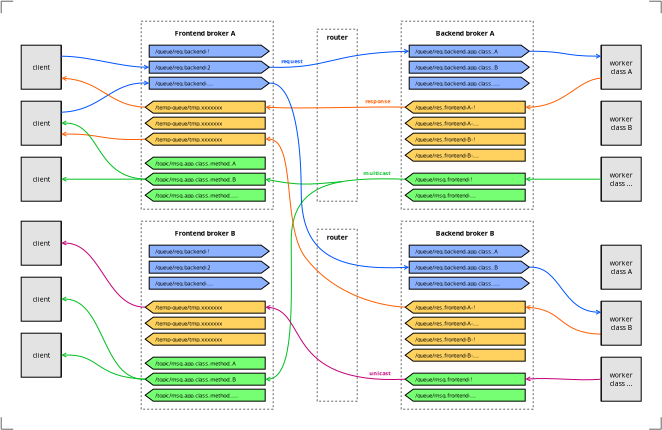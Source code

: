 <?xml version="1.0" encoding="UTF-8"?>
<dia:diagram xmlns:dia="http://www.lysator.liu.se/~alla/dia/">
  <dia:layer name="Background" visible="true" connectable="true" active="true">
    <dia:object type="Standard - Box" version="0" id="O0">
      <dia:attribute name="obj_pos">
        <dia:point val="9.8,11.4"/>
      </dia:attribute>
      <dia:attribute name="obj_bb">
        <dia:rectangle val="9.775,11.375;11.825,20.025"/>
      </dia:attribute>
      <dia:attribute name="elem_corner">
        <dia:point val="9.8,11.4"/>
      </dia:attribute>
      <dia:attribute name="elem_width">
        <dia:real val="2"/>
      </dia:attribute>
      <dia:attribute name="elem_height">
        <dia:real val="8.6"/>
      </dia:attribute>
      <dia:attribute name="border_width">
        <dia:real val="0.05"/>
      </dia:attribute>
      <dia:attribute name="border_color">
        <dia:color val="#666666ff"/>
      </dia:attribute>
      <dia:attribute name="show_background">
        <dia:boolean val="false"/>
      </dia:attribute>
      <dia:attribute name="line_style">
        <dia:enum val="4"/>
      </dia:attribute>
    </dia:object>
    <dia:object type="Standard - Box" version="0" id="O1">
      <dia:attribute name="obj_pos">
        <dia:point val="9.8,1.4"/>
      </dia:attribute>
      <dia:attribute name="obj_bb">
        <dia:rectangle val="9.775,1.375;11.825,10.025"/>
      </dia:attribute>
      <dia:attribute name="elem_corner">
        <dia:point val="9.8,1.4"/>
      </dia:attribute>
      <dia:attribute name="elem_width">
        <dia:real val="2"/>
      </dia:attribute>
      <dia:attribute name="elem_height">
        <dia:real val="8.6"/>
      </dia:attribute>
      <dia:attribute name="border_width">
        <dia:real val="0.05"/>
      </dia:attribute>
      <dia:attribute name="border_color">
        <dia:color val="#666666ff"/>
      </dia:attribute>
      <dia:attribute name="show_background">
        <dia:boolean val="false"/>
      </dia:attribute>
      <dia:attribute name="line_style">
        <dia:enum val="4"/>
      </dia:attribute>
    </dia:object>
    <dia:group>
      <dia:attribute name="meta">
        <dia:composite type="dict"/>
      </dia:attribute>
      <dia:attribute name="matrix"/>
      <dia:object type="Standard - Path" version="0" id="O2">
        <dia:attribute name="obj_pos">
          <dia:point val="-5,2.2"/>
        </dia:attribute>
        <dia:attribute name="obj_bb">
          <dia:rectangle val="-5.01,2.19;-2.99,4.41"/>
        </dia:attribute>
        <dia:attribute name="meta">
          <dia:composite type="dict"/>
        </dia:attribute>
        <dia:attribute name="bez_points">
          <dia:bezpoint type="moveto" p1="-5,2.2"/>
          <dia:bezpoint type="lineto" p1="-3,2.2"/>
          <dia:bezpoint type="lineto" p1="-3,4.4"/>
          <dia:bezpoint type="lineto" p1="-5,4.4"/>
          <dia:bezpoint type="lineto" p1="-5,2.2"/>
        </dia:attribute>
        <dia:attribute name="stroke_or_fill">
          <dia:enum val="3"/>
        </dia:attribute>
        <dia:attribute name="line_width">
          <dia:real val="0.02"/>
        </dia:attribute>
        <dia:attribute name="line_colour">
          <dia:color val="#000000ff"/>
        </dia:attribute>
        <dia:attribute name="line_style">
          <dia:enum val="0"/>
          <dia:real val="1"/>
        </dia:attribute>
        <dia:attribute name="line_join">
          <dia:enum val="0"/>
        </dia:attribute>
        <dia:attribute name="line_caps">
          <dia:enum val="0"/>
        </dia:attribute>
        <dia:attribute name="fill_colour">
          <dia:color val="#e3e3e3ff"/>
        </dia:attribute>
        <dia:attribute name="show_control_lines">
          <dia:boolean val="false"/>
        </dia:attribute>
        <dia:attribute name="pattern"/>
      </dia:object>
      <dia:object type="Standard - Line" version="0" id="O3">
        <dia:attribute name="obj_pos">
          <dia:point val="-3,2.2"/>
        </dia:attribute>
        <dia:attribute name="obj_bb">
          <dia:rectangle val="-3.005,2.195;-2.995,4.405"/>
        </dia:attribute>
        <dia:attribute name="conn_endpoints">
          <dia:point val="-3,2.2"/>
          <dia:point val="-3,4.4"/>
        </dia:attribute>
        <dia:attribute name="numcp">
          <dia:int val="3"/>
        </dia:attribute>
        <dia:attribute name="line_width">
          <dia:real val="0.01"/>
        </dia:attribute>
      </dia:object>
      <dia:object type="Standard - Text" version="1" id="O4">
        <dia:attribute name="obj_pos">
          <dia:point val="-4,3.3"/>
        </dia:attribute>
        <dia:attribute name="obj_bb">
          <dia:rectangle val="-4.465,3.103;-3.535,3.497"/>
        </dia:attribute>
        <dia:attribute name="text">
          <dia:composite type="text">
            <dia:attribute name="string">
              <dia:string>#client#</dia:string>
            </dia:attribute>
            <dia:attribute name="font">
              <dia:font family="sans" style="0" name="Helvetica"/>
            </dia:attribute>
            <dia:attribute name="height">
              <dia:real val="0.423"/>
            </dia:attribute>
            <dia:attribute name="pos">
              <dia:point val="-4,3.417"/>
            </dia:attribute>
            <dia:attribute name="color">
              <dia:color val="#000000ff"/>
            </dia:attribute>
            <dia:attribute name="alignment">
              <dia:enum val="1"/>
            </dia:attribute>
          </dia:composite>
        </dia:attribute>
        <dia:attribute name="valign">
          <dia:enum val="2"/>
        </dia:attribute>
      </dia:object>
    </dia:group>
    <dia:group>
      <dia:attribute name="meta">
        <dia:composite type="dict"/>
      </dia:attribute>
      <dia:attribute name="matrix"/>
      <dia:object type="Standard - Path" version="0" id="O5">
        <dia:attribute name="obj_pos">
          <dia:point val="-5,5"/>
        </dia:attribute>
        <dia:attribute name="obj_bb">
          <dia:rectangle val="-5.01,4.99;-2.99,7.21"/>
        </dia:attribute>
        <dia:attribute name="meta">
          <dia:composite type="dict"/>
        </dia:attribute>
        <dia:attribute name="bez_points">
          <dia:bezpoint type="moveto" p1="-5,5"/>
          <dia:bezpoint type="lineto" p1="-3,5"/>
          <dia:bezpoint type="lineto" p1="-3,7.2"/>
          <dia:bezpoint type="lineto" p1="-5,7.2"/>
          <dia:bezpoint type="lineto" p1="-5,5"/>
        </dia:attribute>
        <dia:attribute name="stroke_or_fill">
          <dia:enum val="3"/>
        </dia:attribute>
        <dia:attribute name="line_width">
          <dia:real val="0.02"/>
        </dia:attribute>
        <dia:attribute name="line_colour">
          <dia:color val="#000000ff"/>
        </dia:attribute>
        <dia:attribute name="line_style">
          <dia:enum val="0"/>
          <dia:real val="1"/>
        </dia:attribute>
        <dia:attribute name="line_join">
          <dia:enum val="0"/>
        </dia:attribute>
        <dia:attribute name="line_caps">
          <dia:enum val="0"/>
        </dia:attribute>
        <dia:attribute name="fill_colour">
          <dia:color val="#e3e3e3ff"/>
        </dia:attribute>
        <dia:attribute name="show_control_lines">
          <dia:boolean val="false"/>
        </dia:attribute>
        <dia:attribute name="pattern"/>
      </dia:object>
      <dia:object type="Standard - Line" version="0" id="O6">
        <dia:attribute name="obj_pos">
          <dia:point val="-3,5"/>
        </dia:attribute>
        <dia:attribute name="obj_bb">
          <dia:rectangle val="-3.005,4.995;-2.995,7.205"/>
        </dia:attribute>
        <dia:attribute name="conn_endpoints">
          <dia:point val="-3,5"/>
          <dia:point val="-3,7.2"/>
        </dia:attribute>
        <dia:attribute name="numcp">
          <dia:int val="3"/>
        </dia:attribute>
        <dia:attribute name="line_width">
          <dia:real val="0.01"/>
        </dia:attribute>
      </dia:object>
      <dia:object type="Standard - Text" version="1" id="O7">
        <dia:attribute name="obj_pos">
          <dia:point val="-4,6.1"/>
        </dia:attribute>
        <dia:attribute name="obj_bb">
          <dia:rectangle val="-4.465,5.903;-3.535,6.297"/>
        </dia:attribute>
        <dia:attribute name="text">
          <dia:composite type="text">
            <dia:attribute name="string">
              <dia:string>#client#</dia:string>
            </dia:attribute>
            <dia:attribute name="font">
              <dia:font family="sans" style="0" name="Helvetica"/>
            </dia:attribute>
            <dia:attribute name="height">
              <dia:real val="0.423"/>
            </dia:attribute>
            <dia:attribute name="pos">
              <dia:point val="-4,6.217"/>
            </dia:attribute>
            <dia:attribute name="color">
              <dia:color val="#000000ff"/>
            </dia:attribute>
            <dia:attribute name="alignment">
              <dia:enum val="1"/>
            </dia:attribute>
          </dia:composite>
        </dia:attribute>
        <dia:attribute name="valign">
          <dia:enum val="2"/>
        </dia:attribute>
      </dia:object>
    </dia:group>
    <dia:group>
      <dia:attribute name="meta">
        <dia:composite type="dict"/>
      </dia:attribute>
      <dia:attribute name="matrix"/>
      <dia:object type="Standard - Path" version="0" id="O8">
        <dia:attribute name="obj_pos">
          <dia:point val="-5,7.8"/>
        </dia:attribute>
        <dia:attribute name="obj_bb">
          <dia:rectangle val="-5.01,7.79;-2.99,10.01"/>
        </dia:attribute>
        <dia:attribute name="meta">
          <dia:composite type="dict"/>
        </dia:attribute>
        <dia:attribute name="bez_points">
          <dia:bezpoint type="moveto" p1="-5,7.8"/>
          <dia:bezpoint type="lineto" p1="-3,7.8"/>
          <dia:bezpoint type="lineto" p1="-3,10"/>
          <dia:bezpoint type="lineto" p1="-5,10"/>
          <dia:bezpoint type="lineto" p1="-5,7.8"/>
        </dia:attribute>
        <dia:attribute name="stroke_or_fill">
          <dia:enum val="3"/>
        </dia:attribute>
        <dia:attribute name="line_width">
          <dia:real val="0.02"/>
        </dia:attribute>
        <dia:attribute name="line_colour">
          <dia:color val="#000000ff"/>
        </dia:attribute>
        <dia:attribute name="line_style">
          <dia:enum val="0"/>
          <dia:real val="1"/>
        </dia:attribute>
        <dia:attribute name="line_join">
          <dia:enum val="0"/>
        </dia:attribute>
        <dia:attribute name="line_caps">
          <dia:enum val="0"/>
        </dia:attribute>
        <dia:attribute name="fill_colour">
          <dia:color val="#e3e3e3ff"/>
        </dia:attribute>
        <dia:attribute name="show_control_lines">
          <dia:boolean val="false"/>
        </dia:attribute>
        <dia:attribute name="pattern"/>
      </dia:object>
      <dia:object type="Standard - Line" version="0" id="O9">
        <dia:attribute name="obj_pos">
          <dia:point val="-3,7.8"/>
        </dia:attribute>
        <dia:attribute name="obj_bb">
          <dia:rectangle val="-3.005,7.795;-2.995,10.005"/>
        </dia:attribute>
        <dia:attribute name="conn_endpoints">
          <dia:point val="-3,7.8"/>
          <dia:point val="-3,10"/>
        </dia:attribute>
        <dia:attribute name="numcp">
          <dia:int val="3"/>
        </dia:attribute>
        <dia:attribute name="line_width">
          <dia:real val="0.01"/>
        </dia:attribute>
      </dia:object>
      <dia:object type="Standard - Text" version="1" id="O10">
        <dia:attribute name="obj_pos">
          <dia:point val="-4,8.9"/>
        </dia:attribute>
        <dia:attribute name="obj_bb">
          <dia:rectangle val="-4.465,8.703;-3.535,9.097"/>
        </dia:attribute>
        <dia:attribute name="text">
          <dia:composite type="text">
            <dia:attribute name="string">
              <dia:string>#client#</dia:string>
            </dia:attribute>
            <dia:attribute name="font">
              <dia:font family="sans" style="0" name="Helvetica"/>
            </dia:attribute>
            <dia:attribute name="height">
              <dia:real val="0.423"/>
            </dia:attribute>
            <dia:attribute name="pos">
              <dia:point val="-4,9.017"/>
            </dia:attribute>
            <dia:attribute name="color">
              <dia:color val="#000000ff"/>
            </dia:attribute>
            <dia:attribute name="alignment">
              <dia:enum val="1"/>
            </dia:attribute>
          </dia:composite>
        </dia:attribute>
        <dia:attribute name="valign">
          <dia:enum val="2"/>
        </dia:attribute>
      </dia:object>
    </dia:group>
    <dia:group>
      <dia:attribute name="meta">
        <dia:composite type="dict"/>
      </dia:attribute>
      <dia:attribute name="matrix"/>
      <dia:object type="Standard - Path" version="0" id="O11">
        <dia:attribute name="obj_pos">
          <dia:point val="-5,11"/>
        </dia:attribute>
        <dia:attribute name="obj_bb">
          <dia:rectangle val="-5.01,10.99;-2.99,13.21"/>
        </dia:attribute>
        <dia:attribute name="meta">
          <dia:composite type="dict"/>
        </dia:attribute>
        <dia:attribute name="bez_points">
          <dia:bezpoint type="moveto" p1="-5,11"/>
          <dia:bezpoint type="lineto" p1="-3,11"/>
          <dia:bezpoint type="lineto" p1="-3,13.2"/>
          <dia:bezpoint type="lineto" p1="-5,13.2"/>
          <dia:bezpoint type="lineto" p1="-5,11"/>
        </dia:attribute>
        <dia:attribute name="stroke_or_fill">
          <dia:enum val="3"/>
        </dia:attribute>
        <dia:attribute name="line_width">
          <dia:real val="0.02"/>
        </dia:attribute>
        <dia:attribute name="line_colour">
          <dia:color val="#000000ff"/>
        </dia:attribute>
        <dia:attribute name="line_style">
          <dia:enum val="0"/>
          <dia:real val="1"/>
        </dia:attribute>
        <dia:attribute name="line_join">
          <dia:enum val="0"/>
        </dia:attribute>
        <dia:attribute name="line_caps">
          <dia:enum val="0"/>
        </dia:attribute>
        <dia:attribute name="fill_colour">
          <dia:color val="#e3e3e3ff"/>
        </dia:attribute>
        <dia:attribute name="show_control_lines">
          <dia:boolean val="false"/>
        </dia:attribute>
        <dia:attribute name="pattern"/>
      </dia:object>
      <dia:object type="Standard - Line" version="0" id="O12">
        <dia:attribute name="obj_pos">
          <dia:point val="-3,11"/>
        </dia:attribute>
        <dia:attribute name="obj_bb">
          <dia:rectangle val="-3.005,10.995;-2.995,13.205"/>
        </dia:attribute>
        <dia:attribute name="conn_endpoints">
          <dia:point val="-3,11"/>
          <dia:point val="-3,13.2"/>
        </dia:attribute>
        <dia:attribute name="numcp">
          <dia:int val="3"/>
        </dia:attribute>
        <dia:attribute name="line_width">
          <dia:real val="0.01"/>
        </dia:attribute>
      </dia:object>
      <dia:object type="Standard - Text" version="1" id="O13">
        <dia:attribute name="obj_pos">
          <dia:point val="-4,12.1"/>
        </dia:attribute>
        <dia:attribute name="obj_bb">
          <dia:rectangle val="-4.465,11.903;-3.535,12.297"/>
        </dia:attribute>
        <dia:attribute name="text">
          <dia:composite type="text">
            <dia:attribute name="string">
              <dia:string>#client#</dia:string>
            </dia:attribute>
            <dia:attribute name="font">
              <dia:font family="sans" style="0" name="Helvetica"/>
            </dia:attribute>
            <dia:attribute name="height">
              <dia:real val="0.423"/>
            </dia:attribute>
            <dia:attribute name="pos">
              <dia:point val="-4,12.217"/>
            </dia:attribute>
            <dia:attribute name="color">
              <dia:color val="#000000ff"/>
            </dia:attribute>
            <dia:attribute name="alignment">
              <dia:enum val="1"/>
            </dia:attribute>
          </dia:composite>
        </dia:attribute>
        <dia:attribute name="valign">
          <dia:enum val="2"/>
        </dia:attribute>
      </dia:object>
    </dia:group>
    <dia:group>
      <dia:attribute name="meta">
        <dia:composite type="dict"/>
      </dia:attribute>
      <dia:attribute name="matrix"/>
      <dia:object type="Standard - Path" version="0" id="O14">
        <dia:attribute name="obj_pos">
          <dia:point val="-5,13.8"/>
        </dia:attribute>
        <dia:attribute name="obj_bb">
          <dia:rectangle val="-5.01,13.79;-2.99,16.01"/>
        </dia:attribute>
        <dia:attribute name="meta">
          <dia:composite type="dict"/>
        </dia:attribute>
        <dia:attribute name="bez_points">
          <dia:bezpoint type="moveto" p1="-5,13.8"/>
          <dia:bezpoint type="lineto" p1="-3,13.8"/>
          <dia:bezpoint type="lineto" p1="-3,16"/>
          <dia:bezpoint type="lineto" p1="-5,16"/>
          <dia:bezpoint type="lineto" p1="-5,13.8"/>
        </dia:attribute>
        <dia:attribute name="stroke_or_fill">
          <dia:enum val="3"/>
        </dia:attribute>
        <dia:attribute name="line_width">
          <dia:real val="0.02"/>
        </dia:attribute>
        <dia:attribute name="line_colour">
          <dia:color val="#000000ff"/>
        </dia:attribute>
        <dia:attribute name="line_style">
          <dia:enum val="0"/>
          <dia:real val="1"/>
        </dia:attribute>
        <dia:attribute name="line_join">
          <dia:enum val="0"/>
        </dia:attribute>
        <dia:attribute name="line_caps">
          <dia:enum val="0"/>
        </dia:attribute>
        <dia:attribute name="fill_colour">
          <dia:color val="#e3e3e3ff"/>
        </dia:attribute>
        <dia:attribute name="show_control_lines">
          <dia:boolean val="false"/>
        </dia:attribute>
        <dia:attribute name="pattern"/>
      </dia:object>
      <dia:object type="Standard - Line" version="0" id="O15">
        <dia:attribute name="obj_pos">
          <dia:point val="-3,13.8"/>
        </dia:attribute>
        <dia:attribute name="obj_bb">
          <dia:rectangle val="-3.005,13.795;-2.995,16.005"/>
        </dia:attribute>
        <dia:attribute name="conn_endpoints">
          <dia:point val="-3,13.8"/>
          <dia:point val="-3,16"/>
        </dia:attribute>
        <dia:attribute name="numcp">
          <dia:int val="3"/>
        </dia:attribute>
        <dia:attribute name="line_width">
          <dia:real val="0.01"/>
        </dia:attribute>
      </dia:object>
      <dia:object type="Standard - Text" version="1" id="O16">
        <dia:attribute name="obj_pos">
          <dia:point val="-4,14.9"/>
        </dia:attribute>
        <dia:attribute name="obj_bb">
          <dia:rectangle val="-4.465,14.703;-3.535,15.097"/>
        </dia:attribute>
        <dia:attribute name="text">
          <dia:composite type="text">
            <dia:attribute name="string">
              <dia:string>#client#</dia:string>
            </dia:attribute>
            <dia:attribute name="font">
              <dia:font family="sans" style="0" name="Helvetica"/>
            </dia:attribute>
            <dia:attribute name="height">
              <dia:real val="0.423"/>
            </dia:attribute>
            <dia:attribute name="pos">
              <dia:point val="-4,15.017"/>
            </dia:attribute>
            <dia:attribute name="color">
              <dia:color val="#000000ff"/>
            </dia:attribute>
            <dia:attribute name="alignment">
              <dia:enum val="1"/>
            </dia:attribute>
          </dia:composite>
        </dia:attribute>
        <dia:attribute name="valign">
          <dia:enum val="2"/>
        </dia:attribute>
      </dia:object>
    </dia:group>
    <dia:group>
      <dia:attribute name="meta">
        <dia:composite type="dict"/>
      </dia:attribute>
      <dia:attribute name="matrix"/>
      <dia:object type="Standard - Path" version="0" id="O17">
        <dia:attribute name="obj_pos">
          <dia:point val="-5,16.6"/>
        </dia:attribute>
        <dia:attribute name="obj_bb">
          <dia:rectangle val="-5.01,16.59;-2.99,18.81"/>
        </dia:attribute>
        <dia:attribute name="meta">
          <dia:composite type="dict"/>
        </dia:attribute>
        <dia:attribute name="bez_points">
          <dia:bezpoint type="moveto" p1="-5,16.6"/>
          <dia:bezpoint type="lineto" p1="-3,16.6"/>
          <dia:bezpoint type="lineto" p1="-3,18.8"/>
          <dia:bezpoint type="lineto" p1="-5,18.8"/>
          <dia:bezpoint type="lineto" p1="-5,16.6"/>
        </dia:attribute>
        <dia:attribute name="stroke_or_fill">
          <dia:enum val="3"/>
        </dia:attribute>
        <dia:attribute name="line_width">
          <dia:real val="0.02"/>
        </dia:attribute>
        <dia:attribute name="line_colour">
          <dia:color val="#000000ff"/>
        </dia:attribute>
        <dia:attribute name="line_style">
          <dia:enum val="0"/>
          <dia:real val="1"/>
        </dia:attribute>
        <dia:attribute name="line_join">
          <dia:enum val="0"/>
        </dia:attribute>
        <dia:attribute name="line_caps">
          <dia:enum val="0"/>
        </dia:attribute>
        <dia:attribute name="fill_colour">
          <dia:color val="#e3e3e3ff"/>
        </dia:attribute>
        <dia:attribute name="show_control_lines">
          <dia:boolean val="false"/>
        </dia:attribute>
        <dia:attribute name="pattern"/>
      </dia:object>
      <dia:object type="Standard - Line" version="0" id="O18">
        <dia:attribute name="obj_pos">
          <dia:point val="-3,16.6"/>
        </dia:attribute>
        <dia:attribute name="obj_bb">
          <dia:rectangle val="-3.005,16.595;-2.995,18.805"/>
        </dia:attribute>
        <dia:attribute name="conn_endpoints">
          <dia:point val="-3,16.6"/>
          <dia:point val="-3,18.8"/>
        </dia:attribute>
        <dia:attribute name="numcp">
          <dia:int val="3"/>
        </dia:attribute>
        <dia:attribute name="line_width">
          <dia:real val="0.01"/>
        </dia:attribute>
      </dia:object>
      <dia:object type="Standard - Text" version="1" id="O19">
        <dia:attribute name="obj_pos">
          <dia:point val="-4,17.7"/>
        </dia:attribute>
        <dia:attribute name="obj_bb">
          <dia:rectangle val="-4.465,17.503;-3.535,17.897"/>
        </dia:attribute>
        <dia:attribute name="text">
          <dia:composite type="text">
            <dia:attribute name="string">
              <dia:string>#client#</dia:string>
            </dia:attribute>
            <dia:attribute name="font">
              <dia:font family="sans" style="0" name="Helvetica"/>
            </dia:attribute>
            <dia:attribute name="height">
              <dia:real val="0.423"/>
            </dia:attribute>
            <dia:attribute name="pos">
              <dia:point val="-4,17.817"/>
            </dia:attribute>
            <dia:attribute name="color">
              <dia:color val="#000000ff"/>
            </dia:attribute>
            <dia:attribute name="alignment">
              <dia:enum val="1"/>
            </dia:attribute>
          </dia:composite>
        </dia:attribute>
        <dia:attribute name="valign">
          <dia:enum val="2"/>
        </dia:attribute>
      </dia:object>
    </dia:group>
    <dia:group>
      <dia:attribute name="meta">
        <dia:composite type="dict"/>
      </dia:attribute>
      <dia:attribute name="matrix"/>
      <dia:object type="Standard - Path" version="0" id="O20">
        <dia:attribute name="obj_pos">
          <dia:point val="24,2.2"/>
        </dia:attribute>
        <dia:attribute name="obj_bb">
          <dia:rectangle val="23.99,2.19;26.01,4.41"/>
        </dia:attribute>
        <dia:attribute name="meta">
          <dia:composite type="dict"/>
        </dia:attribute>
        <dia:attribute name="bez_points">
          <dia:bezpoint type="moveto" p1="24,2.2"/>
          <dia:bezpoint type="lineto" p1="26,2.2"/>
          <dia:bezpoint type="lineto" p1="26,4.4"/>
          <dia:bezpoint type="lineto" p1="24,4.4"/>
          <dia:bezpoint type="lineto" p1="24,2.2"/>
        </dia:attribute>
        <dia:attribute name="stroke_or_fill">
          <dia:enum val="3"/>
        </dia:attribute>
        <dia:attribute name="line_width">
          <dia:real val="0.02"/>
        </dia:attribute>
        <dia:attribute name="line_colour">
          <dia:color val="#000000ff"/>
        </dia:attribute>
        <dia:attribute name="line_style">
          <dia:enum val="0"/>
          <dia:real val="1"/>
        </dia:attribute>
        <dia:attribute name="line_join">
          <dia:enum val="0"/>
        </dia:attribute>
        <dia:attribute name="line_caps">
          <dia:enum val="0"/>
        </dia:attribute>
        <dia:attribute name="fill_colour">
          <dia:color val="#e3e3e3ff"/>
        </dia:attribute>
        <dia:attribute name="show_control_lines">
          <dia:boolean val="false"/>
        </dia:attribute>
        <dia:attribute name="pattern"/>
      </dia:object>
      <dia:object type="Standard - Line" version="0" id="O21">
        <dia:attribute name="obj_pos">
          <dia:point val="24,2.2"/>
        </dia:attribute>
        <dia:attribute name="obj_bb">
          <dia:rectangle val="23.995,2.195;24.005,4.405"/>
        </dia:attribute>
        <dia:attribute name="conn_endpoints">
          <dia:point val="24,2.2"/>
          <dia:point val="24,4.4"/>
        </dia:attribute>
        <dia:attribute name="numcp">
          <dia:int val="3"/>
        </dia:attribute>
        <dia:attribute name="line_width">
          <dia:real val="0.01"/>
        </dia:attribute>
      </dia:object>
      <dia:object type="Standard - Text" version="1" id="O22">
        <dia:attribute name="obj_pos">
          <dia:point val="25,3.3"/>
        </dia:attribute>
        <dia:attribute name="obj_bb">
          <dia:rectangle val="24.409,2.891;25.591,3.709"/>
        </dia:attribute>
        <dia:attribute name="text">
          <dia:composite type="text">
            <dia:attribute name="string">
              <dia:string>#worker
class A#</dia:string>
            </dia:attribute>
            <dia:attribute name="font">
              <dia:font family="sans" style="0" name="Helvetica"/>
            </dia:attribute>
            <dia:attribute name="height">
              <dia:real val="0.423"/>
            </dia:attribute>
            <dia:attribute name="pos">
              <dia:point val="25,3.206"/>
            </dia:attribute>
            <dia:attribute name="color">
              <dia:color val="#000000ff"/>
            </dia:attribute>
            <dia:attribute name="alignment">
              <dia:enum val="1"/>
            </dia:attribute>
          </dia:composite>
        </dia:attribute>
        <dia:attribute name="valign">
          <dia:enum val="2"/>
        </dia:attribute>
      </dia:object>
    </dia:group>
    <dia:group>
      <dia:attribute name="meta">
        <dia:composite type="dict"/>
      </dia:attribute>
      <dia:attribute name="matrix"/>
      <dia:object type="Standard - Path" version="0" id="O23">
        <dia:attribute name="obj_pos">
          <dia:point val="24,12.2"/>
        </dia:attribute>
        <dia:attribute name="obj_bb">
          <dia:rectangle val="23.99,12.19;26.01,14.41"/>
        </dia:attribute>
        <dia:attribute name="meta">
          <dia:composite type="dict"/>
        </dia:attribute>
        <dia:attribute name="bez_points">
          <dia:bezpoint type="moveto" p1="24,12.2"/>
          <dia:bezpoint type="lineto" p1="26,12.2"/>
          <dia:bezpoint type="lineto" p1="26,14.4"/>
          <dia:bezpoint type="lineto" p1="24,14.4"/>
          <dia:bezpoint type="lineto" p1="24,12.2"/>
        </dia:attribute>
        <dia:attribute name="stroke_or_fill">
          <dia:enum val="3"/>
        </dia:attribute>
        <dia:attribute name="line_width">
          <dia:real val="0.02"/>
        </dia:attribute>
        <dia:attribute name="line_colour">
          <dia:color val="#000000ff"/>
        </dia:attribute>
        <dia:attribute name="line_style">
          <dia:enum val="0"/>
          <dia:real val="1"/>
        </dia:attribute>
        <dia:attribute name="line_join">
          <dia:enum val="0"/>
        </dia:attribute>
        <dia:attribute name="line_caps">
          <dia:enum val="0"/>
        </dia:attribute>
        <dia:attribute name="fill_colour">
          <dia:color val="#e3e3e3ff"/>
        </dia:attribute>
        <dia:attribute name="show_control_lines">
          <dia:boolean val="false"/>
        </dia:attribute>
        <dia:attribute name="pattern"/>
      </dia:object>
      <dia:object type="Standard - Line" version="0" id="O24">
        <dia:attribute name="obj_pos">
          <dia:point val="24,12.2"/>
        </dia:attribute>
        <dia:attribute name="obj_bb">
          <dia:rectangle val="23.995,12.195;24.005,14.405"/>
        </dia:attribute>
        <dia:attribute name="conn_endpoints">
          <dia:point val="24,12.2"/>
          <dia:point val="24,14.4"/>
        </dia:attribute>
        <dia:attribute name="numcp">
          <dia:int val="3"/>
        </dia:attribute>
        <dia:attribute name="line_width">
          <dia:real val="0.01"/>
        </dia:attribute>
      </dia:object>
      <dia:object type="Standard - Text" version="1" id="O25">
        <dia:attribute name="obj_pos">
          <dia:point val="25,13.3"/>
        </dia:attribute>
        <dia:attribute name="obj_bb">
          <dia:rectangle val="24.409,12.891;25.591,13.709"/>
        </dia:attribute>
        <dia:attribute name="text">
          <dia:composite type="text">
            <dia:attribute name="string">
              <dia:string>#worker
class A#</dia:string>
            </dia:attribute>
            <dia:attribute name="font">
              <dia:font family="sans" style="0" name="Helvetica"/>
            </dia:attribute>
            <dia:attribute name="height">
              <dia:real val="0.423"/>
            </dia:attribute>
            <dia:attribute name="pos">
              <dia:point val="25,13.206"/>
            </dia:attribute>
            <dia:attribute name="color">
              <dia:color val="#000000ff"/>
            </dia:attribute>
            <dia:attribute name="alignment">
              <dia:enum val="1"/>
            </dia:attribute>
          </dia:composite>
        </dia:attribute>
        <dia:attribute name="valign">
          <dia:enum val="2"/>
        </dia:attribute>
      </dia:object>
    </dia:group>
    <dia:object type="Standard - BezierLine" version="0" id="O26">
      <dia:attribute name="obj_pos">
        <dia:point val="-3,2.75"/>
      </dia:attribute>
      <dia:attribute name="obj_bb">
        <dia:rectangle val="-3.025,2.725;1.4,3.44"/>
      </dia:attribute>
      <dia:attribute name="bez_points">
        <dia:point val="-3,2.75"/>
        <dia:point val="-1.539,2.75"/>
        <dia:point val="-0.061,3.3"/>
        <dia:point val="1.4,3.3"/>
      </dia:attribute>
      <dia:attribute name="corner_types">
        <dia:enum val="0"/>
        <dia:enum val="0"/>
      </dia:attribute>
      <dia:attribute name="line_color">
        <dia:color val="#0054ffff"/>
      </dia:attribute>
      <dia:attribute name="line_width">
        <dia:real val="0.05"/>
      </dia:attribute>
      <dia:attribute name="end_arrow">
        <dia:enum val="1"/>
      </dia:attribute>
      <dia:attribute name="end_arrow_length">
        <dia:real val="0.2"/>
      </dia:attribute>
      <dia:attribute name="end_arrow_width">
        <dia:real val="0.2"/>
      </dia:attribute>
      <dia:connections>
        <dia:connection handle="0" to="O3" connection="0"/>
      </dia:connections>
    </dia:object>
    <dia:object type="Standard - BezierLine" version="0" id="O27">
      <dia:attribute name="obj_pos">
        <dia:point val="7.4,3.3"/>
      </dia:attribute>
      <dia:attribute name="obj_bb">
        <dia:rectangle val="7.374,2.367;14.4,3.334"/>
      </dia:attribute>
      <dia:attribute name="bez_points">
        <dia:point val="7.4,3.3"/>
        <dia:point val="10.4,3.4"/>
        <dia:point val="10.4,2.6"/>
        <dia:point val="14.4,2.5"/>
      </dia:attribute>
      <dia:attribute name="corner_types">
        <dia:enum val="0"/>
        <dia:enum val="0"/>
      </dia:attribute>
      <dia:attribute name="line_color">
        <dia:color val="#0054ffff"/>
      </dia:attribute>
      <dia:attribute name="line_width">
        <dia:real val="0.05"/>
      </dia:attribute>
      <dia:attribute name="end_arrow">
        <dia:enum val="1"/>
      </dia:attribute>
      <dia:attribute name="end_arrow_length">
        <dia:real val="0.2"/>
      </dia:attribute>
      <dia:attribute name="end_arrow_width">
        <dia:real val="0.2"/>
      </dia:attribute>
      <dia:connections>
        <dia:connection handle="3" to="O83" connection="1"/>
      </dia:connections>
    </dia:object>
    <dia:object type="Standard - BezierLine" version="0" id="O28">
      <dia:attribute name="obj_pos">
        <dia:point val="-3,5.55"/>
      </dia:attribute>
      <dia:attribute name="obj_bb">
        <dia:rectangle val="-3.026,3.945;1.4,5.576"/>
      </dia:attribute>
      <dia:attribute name="bez_points">
        <dia:point val="-3,5.55"/>
        <dia:point val="-1,5.5"/>
        <dia:point val="-0.5,4"/>
        <dia:point val="1.4,4.1"/>
      </dia:attribute>
      <dia:attribute name="corner_types">
        <dia:enum val="0"/>
        <dia:enum val="0"/>
      </dia:attribute>
      <dia:attribute name="line_color">
        <dia:color val="#0054ffff"/>
      </dia:attribute>
      <dia:attribute name="line_width">
        <dia:real val="0.05"/>
      </dia:attribute>
      <dia:attribute name="end_arrow">
        <dia:enum val="1"/>
      </dia:attribute>
      <dia:attribute name="end_arrow_length">
        <dia:real val="0.2"/>
      </dia:attribute>
      <dia:attribute name="end_arrow_width">
        <dia:real val="0.2"/>
      </dia:attribute>
      <dia:connections>
        <dia:connection handle="0" to="O6" connection="0"/>
      </dia:connections>
    </dia:object>
    <dia:group>
      <dia:attribute name="meta">
        <dia:composite type="dict"/>
      </dia:attribute>
      <dia:attribute name="matrix"/>
      <dia:object type="Standard - Box" version="0" id="O29">
        <dia:attribute name="obj_pos">
          <dia:point val="1,11"/>
        </dia:attribute>
        <dia:attribute name="obj_bb">
          <dia:rectangle val="0.975,10.975;7.625,20.425"/>
        </dia:attribute>
        <dia:attribute name="elem_corner">
          <dia:point val="1,11"/>
        </dia:attribute>
        <dia:attribute name="elem_width">
          <dia:real val="6.6"/>
          <dia:connections>
            <dia:connection handle="0" to="O31" connection="2"/>
          </dia:connections>
        </dia:attribute>
        <dia:attribute name="elem_height">
          <dia:real val="9.4"/>
          <dia:connections>
            <dia:connection handle="0" to="O32" connection="2"/>
          </dia:connections>
        </dia:attribute>
        <dia:attribute name="border_width">
          <dia:real val="0.05"/>
          <dia:connections>
            <dia:connection handle="0" to="O33" connection="2"/>
          </dia:connections>
        </dia:attribute>
        <dia:attribute name="border_color">
          <dia:color val="#666666ff"/>
        </dia:attribute>
        <dia:attribute name="show_background">
          <dia:boolean val="false"/>
        </dia:attribute>
        <dia:attribute name="line_style">
          <dia:enum val="4"/>
        </dia:attribute>
      </dia:object>
      <dia:object type="Standard - Text" version="1" id="O30">
        <dia:attribute name="obj_pos">
          <dia:point val="4.2,11.6"/>
        </dia:attribute>
        <dia:attribute name="obj_bb">
          <dia:rectangle val="2.464,11.403;5.936,11.797"/>
        </dia:attribute>
        <dia:attribute name="text">
          <dia:composite type="text">
            <dia:attribute name="string">
              <dia:string>#Frontend broker B#</dia:string>
            </dia:attribute>
            <dia:attribute name="font">
              <dia:font family="sans" style="80" name="Helvetica-Bold"/>
            </dia:attribute>
            <dia:attribute name="height">
              <dia:real val="0.423"/>
            </dia:attribute>
            <dia:attribute name="pos">
              <dia:point val="4.2,11.717"/>
            </dia:attribute>
            <dia:attribute name="color">
              <dia:color val="#000000ff"/>
            </dia:attribute>
            <dia:attribute name="alignment">
              <dia:enum val="1"/>
            </dia:attribute>
          </dia:composite>
        </dia:attribute>
        <dia:attribute name="valign">
          <dia:enum val="2"/>
          <dia:connections>
            <dia:connection handle="0" to="O37" connection="2"/>
          </dia:connections>
        </dia:attribute>
      </dia:object>
      <dia:group>
        <dia:attribute name="meta">
          <dia:composite type="dict"/>
        </dia:attribute>
        <dia:attribute name="matrix">
          <dia:connections>
            <dia:connection handle="0" to="O43" connection="1"/>
          </dia:connections>
        </dia:attribute>
        <dia:object type="Standard - Polygon" version="0" id="O31">
          <dia:attribute name="obj_pos">
            <dia:point val="1.6,15.6"/>
          </dia:attribute>
          <dia:attribute name="obj_bb">
            <dia:rectangle val="1.183,14.99;7.21,15.61"/>
          </dia:attribute>
          <dia:attribute name="poly_points">
            <dia:point val="1.6,15.6"/>
            <dia:point val="1.2,15.3"/>
            <dia:point val="1.6,15"/>
            <dia:point val="7.2,15"/>
            <dia:point val="7.2,15.6"/>
          </dia:attribute>
          <dia:attribute name="line_width">
            <dia:real val="0.02"/>
          </dia:attribute>
          <dia:attribute name="inner_color">
            <dia:color val="#ffd15fff"/>
          </dia:attribute>
          <dia:attribute name="show_background">
            <dia:boolean val="true"/>
          </dia:attribute>
        </dia:object>
        <dia:object type="Standard - Polygon" version="0" id="O32">
          <dia:attribute name="obj_pos">
            <dia:point val="1.6,16.4"/>
          </dia:attribute>
          <dia:attribute name="obj_bb">
            <dia:rectangle val="1.183,15.79;7.21,16.41"/>
          </dia:attribute>
          <dia:attribute name="poly_points">
            <dia:point val="1.6,16.4"/>
            <dia:point val="1.2,16.1"/>
            <dia:point val="1.6,15.8"/>
            <dia:point val="7.2,15.8"/>
            <dia:point val="7.2,16.4"/>
          </dia:attribute>
          <dia:attribute name="line_width">
            <dia:real val="0.02"/>
          </dia:attribute>
          <dia:attribute name="inner_color">
            <dia:color val="#ffd15fff"/>
          </dia:attribute>
          <dia:attribute name="show_background">
            <dia:boolean val="true"/>
          </dia:attribute>
        </dia:object>
        <dia:object type="Standard - Polygon" version="0" id="O33">
          <dia:attribute name="obj_pos">
            <dia:point val="1.6,17.2"/>
          </dia:attribute>
          <dia:attribute name="obj_bb">
            <dia:rectangle val="1.183,16.59;7.21,17.21"/>
          </dia:attribute>
          <dia:attribute name="poly_points">
            <dia:point val="1.6,17.2"/>
            <dia:point val="1.2,16.9"/>
            <dia:point val="1.6,16.6"/>
            <dia:point val="7.2,16.6"/>
            <dia:point val="7.2,17.2"/>
          </dia:attribute>
          <dia:attribute name="line_width">
            <dia:real val="0.02"/>
          </dia:attribute>
          <dia:attribute name="inner_color">
            <dia:color val="#ffd15fff"/>
          </dia:attribute>
          <dia:attribute name="show_background">
            <dia:boolean val="true"/>
          </dia:attribute>
          <dia:connections>
            <dia:connection handle="0" to="O46" connection="1"/>
          </dia:connections>
        </dia:object>
        <dia:object type="Standard - Text" version="1" id="O34">
          <dia:attribute name="obj_pos">
            <dia:point val="1.2,15.3"/>
          </dia:attribute>
          <dia:attribute name="obj_bb">
            <dia:rectangle val="1.7,15.136;5.442,15.464"/>
          </dia:attribute>
          <dia:attribute name="text">
            <dia:composite type="text">
              <dia:attribute name="string">
                <dia:string>#/temp-queue/tmp.xxxxxxx#</dia:string>
              </dia:attribute>
              <dia:attribute name="font">
                <dia:font family="sans" style="0" name="Helvetica"/>
              </dia:attribute>
              <dia:attribute name="height">
                <dia:real val="0.353"/>
              </dia:attribute>
              <dia:attribute name="pos">
                <dia:point val="1.7,15.398"/>
              </dia:attribute>
              <dia:attribute name="color">
                <dia:color val="#000000ff"/>
              </dia:attribute>
              <dia:attribute name="alignment">
                <dia:enum val="0"/>
              </dia:attribute>
            </dia:composite>
          </dia:attribute>
          <dia:attribute name="valign">
            <dia:enum val="2"/>
          </dia:attribute>
          <dia:attribute name="margin">
            <dia:real val="0.5"/>
          </dia:attribute>
          <dia:connections>
            <dia:connection handle="0" to="O45" connection="1"/>
          </dia:connections>
        </dia:object>
        <dia:object type="Standard - Text" version="1" id="O35">
          <dia:attribute name="obj_pos">
            <dia:point val="1.2,16.1"/>
          </dia:attribute>
          <dia:attribute name="obj_bb">
            <dia:rectangle val="1.7,15.936;5.442,16.264"/>
          </dia:attribute>
          <dia:attribute name="text">
            <dia:composite type="text">
              <dia:attribute name="string">
                <dia:string>#/temp-queue/tmp.xxxxxxx#</dia:string>
              </dia:attribute>
              <dia:attribute name="font">
                <dia:font family="sans" style="0" name="Helvetica"/>
              </dia:attribute>
              <dia:attribute name="height">
                <dia:real val="0.353"/>
              </dia:attribute>
              <dia:attribute name="pos">
                <dia:point val="1.7,16.198"/>
              </dia:attribute>
              <dia:attribute name="color">
                <dia:color val="#000000ff"/>
              </dia:attribute>
              <dia:attribute name="alignment">
                <dia:enum val="0"/>
              </dia:attribute>
            </dia:composite>
          </dia:attribute>
          <dia:attribute name="valign">
            <dia:enum val="2"/>
          </dia:attribute>
          <dia:attribute name="margin">
            <dia:real val="0.5"/>
          </dia:attribute>
        </dia:object>
        <dia:object type="Standard - Text" version="1" id="O36">
          <dia:attribute name="obj_pos">
            <dia:point val="1.2,16.9"/>
          </dia:attribute>
          <dia:attribute name="obj_bb">
            <dia:rectangle val="1.7,16.736;5.442,17.064"/>
          </dia:attribute>
          <dia:attribute name="text">
            <dia:composite type="text">
              <dia:attribute name="string">
                <dia:string>#/temp-queue/tmp.xxxxxxx#</dia:string>
              </dia:attribute>
              <dia:attribute name="font">
                <dia:font family="sans" style="0" name="Helvetica"/>
              </dia:attribute>
              <dia:attribute name="height">
                <dia:real val="0.353"/>
              </dia:attribute>
              <dia:attribute name="pos">
                <dia:point val="1.7,16.998"/>
              </dia:attribute>
              <dia:attribute name="color">
                <dia:color val="#000000ff"/>
              </dia:attribute>
              <dia:attribute name="alignment">
                <dia:enum val="0"/>
              </dia:attribute>
            </dia:composite>
          </dia:attribute>
          <dia:attribute name="valign">
            <dia:enum val="2"/>
          </dia:attribute>
          <dia:attribute name="margin">
            <dia:real val="0.5"/>
          </dia:attribute>
        </dia:object>
      </dia:group>
      <dia:group>
        <dia:attribute name="meta">
          <dia:composite type="dict"/>
        </dia:attribute>
        <dia:attribute name="matrix"/>
        <dia:object type="Standard - Polygon" version="0" id="O37">
          <dia:attribute name="obj_pos">
            <dia:point val="1.6,18.4"/>
          </dia:attribute>
          <dia:attribute name="obj_bb">
            <dia:rectangle val="1.183,17.79;7.21,18.41"/>
          </dia:attribute>
          <dia:attribute name="poly_points">
            <dia:point val="1.6,18.4"/>
            <dia:point val="1.2,18.1"/>
            <dia:point val="1.6,17.8"/>
            <dia:point val="7.2,17.8"/>
            <dia:point val="7.2,18.4"/>
          </dia:attribute>
          <dia:attribute name="line_width">
            <dia:real val="0.02"/>
          </dia:attribute>
          <dia:attribute name="inner_color">
            <dia:color val="#77ff73ff"/>
          </dia:attribute>
          <dia:attribute name="show_background">
            <dia:boolean val="true"/>
          </dia:attribute>
        </dia:object>
        <dia:object type="Standard - Polygon" version="0" id="O38">
          <dia:attribute name="obj_pos">
            <dia:point val="1.6,19.2"/>
          </dia:attribute>
          <dia:attribute name="obj_bb">
            <dia:rectangle val="1.183,18.59;7.21,19.21"/>
          </dia:attribute>
          <dia:attribute name="poly_points">
            <dia:point val="1.6,19.2"/>
            <dia:point val="1.2,18.9"/>
            <dia:point val="1.6,18.6"/>
            <dia:point val="7.2,18.6"/>
            <dia:point val="7.2,19.2"/>
          </dia:attribute>
          <dia:attribute name="line_width">
            <dia:real val="0.02"/>
          </dia:attribute>
          <dia:attribute name="inner_color">
            <dia:color val="#77ff73ff"/>
          </dia:attribute>
          <dia:attribute name="show_background">
            <dia:boolean val="true"/>
          </dia:attribute>
        </dia:object>
        <dia:object type="Standard - Polygon" version="0" id="O39">
          <dia:attribute name="obj_pos">
            <dia:point val="1.6,20"/>
          </dia:attribute>
          <dia:attribute name="obj_bb">
            <dia:rectangle val="1.183,19.39;7.21,20.01"/>
          </dia:attribute>
          <dia:attribute name="poly_points">
            <dia:point val="1.6,20"/>
            <dia:point val="1.2,19.7"/>
            <dia:point val="1.6,19.4"/>
            <dia:point val="7.2,19.4"/>
            <dia:point val="7.2,20"/>
          </dia:attribute>
          <dia:attribute name="line_width">
            <dia:real val="0.02"/>
          </dia:attribute>
          <dia:attribute name="inner_color">
            <dia:color val="#77ff73ff"/>
          </dia:attribute>
          <dia:attribute name="show_background">
            <dia:boolean val="true"/>
          </dia:attribute>
        </dia:object>
        <dia:object type="Standard - Text" version="1" id="O40">
          <dia:attribute name="obj_pos">
            <dia:point val="1.2,18.1"/>
          </dia:attribute>
          <dia:attribute name="obj_bb">
            <dia:rectangle val="1.7,17.936;6.112,18.264"/>
          </dia:attribute>
          <dia:attribute name="text">
            <dia:composite type="text">
              <dia:attribute name="string">
                <dia:string>#/topic/msg.app.class.method_A#</dia:string>
              </dia:attribute>
              <dia:attribute name="font">
                <dia:font family="sans" style="0" name="Helvetica"/>
              </dia:attribute>
              <dia:attribute name="height">
                <dia:real val="0.353"/>
              </dia:attribute>
              <dia:attribute name="pos">
                <dia:point val="1.7,18.198"/>
              </dia:attribute>
              <dia:attribute name="color">
                <dia:color val="#000000ff"/>
              </dia:attribute>
              <dia:attribute name="alignment">
                <dia:enum val="0"/>
              </dia:attribute>
            </dia:composite>
          </dia:attribute>
          <dia:attribute name="valign">
            <dia:enum val="2"/>
          </dia:attribute>
          <dia:attribute name="margin">
            <dia:real val="0.5"/>
          </dia:attribute>
        </dia:object>
        <dia:object type="Standard - Text" version="1" id="O41">
          <dia:attribute name="obj_pos">
            <dia:point val="1.2,18.9"/>
          </dia:attribute>
          <dia:attribute name="obj_bb">
            <dia:rectangle val="1.7,18.736;6.112,19.064"/>
          </dia:attribute>
          <dia:attribute name="text">
            <dia:composite type="text">
              <dia:attribute name="string">
                <dia:string>#/topic/msg.app.class.method_B#</dia:string>
              </dia:attribute>
              <dia:attribute name="font">
                <dia:font family="sans" style="0" name="Helvetica"/>
              </dia:attribute>
              <dia:attribute name="height">
                <dia:real val="0.353"/>
              </dia:attribute>
              <dia:attribute name="pos">
                <dia:point val="1.7,18.998"/>
              </dia:attribute>
              <dia:attribute name="color">
                <dia:color val="#000000ff"/>
              </dia:attribute>
              <dia:attribute name="alignment">
                <dia:enum val="0"/>
              </dia:attribute>
            </dia:composite>
          </dia:attribute>
          <dia:attribute name="valign">
            <dia:enum val="2"/>
          </dia:attribute>
          <dia:attribute name="margin">
            <dia:real val="0.5"/>
          </dia:attribute>
        </dia:object>
        <dia:object type="Standard - Text" version="1" id="O42">
          <dia:attribute name="obj_pos">
            <dia:point val="1.2,19.7"/>
          </dia:attribute>
          <dia:attribute name="obj_bb">
            <dia:rectangle val="1.7,19.536;6.19,19.864"/>
          </dia:attribute>
          <dia:attribute name="text">
            <dia:composite type="text">
              <dia:attribute name="string">
                <dia:string>#/topic/msg.app.class.method_...#</dia:string>
              </dia:attribute>
              <dia:attribute name="font">
                <dia:font family="sans" style="0" name="Helvetica"/>
              </dia:attribute>
              <dia:attribute name="height">
                <dia:real val="0.353"/>
              </dia:attribute>
              <dia:attribute name="pos">
                <dia:point val="1.7,19.798"/>
              </dia:attribute>
              <dia:attribute name="color">
                <dia:color val="#000000ff"/>
              </dia:attribute>
              <dia:attribute name="alignment">
                <dia:enum val="0"/>
              </dia:attribute>
            </dia:composite>
          </dia:attribute>
          <dia:attribute name="valign">
            <dia:enum val="2"/>
          </dia:attribute>
          <dia:attribute name="margin">
            <dia:real val="0.5"/>
          </dia:attribute>
        </dia:object>
      </dia:group>
      <dia:group>
        <dia:attribute name="meta">
          <dia:composite type="dict"/>
        </dia:attribute>
        <dia:attribute name="matrix"/>
        <dia:object type="Standard - Polygon" version="0" id="O43">
          <dia:attribute name="obj_pos">
            <dia:point val="1.4,12.8"/>
          </dia:attribute>
          <dia:attribute name="obj_bb">
            <dia:rectangle val="1.39,12.19;7.417,12.81"/>
          </dia:attribute>
          <dia:attribute name="poly_points">
            <dia:point val="1.4,12.8"/>
            <dia:point val="1.4,12.2"/>
            <dia:point val="7,12.2"/>
            <dia:point val="7.4,12.5"/>
            <dia:point val="7,12.8"/>
          </dia:attribute>
          <dia:attribute name="line_width">
            <dia:real val="0.02"/>
          </dia:attribute>
          <dia:attribute name="inner_color">
            <dia:color val="#8cb2ffff"/>
          </dia:attribute>
          <dia:attribute name="show_background">
            <dia:boolean val="true"/>
          </dia:attribute>
        </dia:object>
        <dia:object type="Standard - Text" version="1" id="O44">
          <dia:attribute name="obj_pos">
            <dia:point val="1.4,12.5"/>
          </dia:attribute>
          <dia:attribute name="obj_bb">
            <dia:rectangle val="1.7,12.336;4.803,12.664"/>
          </dia:attribute>
          <dia:attribute name="text">
            <dia:composite type="text">
              <dia:attribute name="string">
                <dia:string>#/queue/req.backend-1#</dia:string>
              </dia:attribute>
              <dia:attribute name="font">
                <dia:font family="sans" style="0" name="Helvetica"/>
              </dia:attribute>
              <dia:attribute name="height">
                <dia:real val="0.353"/>
              </dia:attribute>
              <dia:attribute name="pos">
                <dia:point val="1.7,12.598"/>
              </dia:attribute>
              <dia:attribute name="color">
                <dia:color val="#000000ff"/>
              </dia:attribute>
              <dia:attribute name="alignment">
                <dia:enum val="0"/>
              </dia:attribute>
            </dia:composite>
          </dia:attribute>
          <dia:attribute name="valign">
            <dia:enum val="2"/>
          </dia:attribute>
          <dia:attribute name="margin">
            <dia:real val="0.3"/>
          </dia:attribute>
        </dia:object>
        <dia:object type="Standard - Polygon" version="0" id="O45">
          <dia:attribute name="obj_pos">
            <dia:point val="1.4,13.6"/>
          </dia:attribute>
          <dia:attribute name="obj_bb">
            <dia:rectangle val="1.39,12.99;7.417,13.61"/>
          </dia:attribute>
          <dia:attribute name="poly_points">
            <dia:point val="1.4,13.6"/>
            <dia:point val="1.4,13"/>
            <dia:point val="7,13"/>
            <dia:point val="7.4,13.3"/>
            <dia:point val="7,13.6"/>
          </dia:attribute>
          <dia:attribute name="line_width">
            <dia:real val="0.02"/>
          </dia:attribute>
          <dia:attribute name="inner_color">
            <dia:color val="#8cb2ffff"/>
          </dia:attribute>
          <dia:attribute name="show_background">
            <dia:boolean val="true"/>
          </dia:attribute>
        </dia:object>
        <dia:object type="Standard - Polygon" version="0" id="O46">
          <dia:attribute name="obj_pos">
            <dia:point val="1.4,14.4"/>
          </dia:attribute>
          <dia:attribute name="obj_bb">
            <dia:rectangle val="1.39,13.79;7.417,14.41"/>
          </dia:attribute>
          <dia:attribute name="poly_points">
            <dia:point val="1.4,14.4"/>
            <dia:point val="1.4,13.8"/>
            <dia:point val="7,13.8"/>
            <dia:point val="7.4,14.1"/>
            <dia:point val="7,14.4"/>
          </dia:attribute>
          <dia:attribute name="line_width">
            <dia:real val="0.02"/>
          </dia:attribute>
          <dia:attribute name="inner_color">
            <dia:color val="#8cb2ffff"/>
          </dia:attribute>
          <dia:attribute name="show_background">
            <dia:boolean val="true"/>
          </dia:attribute>
        </dia:object>
        <dia:object type="Standard - Text" version="1" id="O47">
          <dia:attribute name="obj_pos">
            <dia:point val="1.4,14.1"/>
          </dia:attribute>
          <dia:attribute name="obj_bb">
            <dia:rectangle val="1.7,13.936;4.893,14.264"/>
          </dia:attribute>
          <dia:attribute name="text">
            <dia:composite type="text">
              <dia:attribute name="string">
                <dia:string>#/queue/req.backend-...#</dia:string>
              </dia:attribute>
              <dia:attribute name="font">
                <dia:font family="sans" style="0" name="Helvetica"/>
              </dia:attribute>
              <dia:attribute name="height">
                <dia:real val="0.353"/>
              </dia:attribute>
              <dia:attribute name="pos">
                <dia:point val="1.7,14.198"/>
              </dia:attribute>
              <dia:attribute name="color">
                <dia:color val="#000000ff"/>
              </dia:attribute>
              <dia:attribute name="alignment">
                <dia:enum val="0"/>
              </dia:attribute>
            </dia:composite>
          </dia:attribute>
          <dia:attribute name="valign">
            <dia:enum val="2"/>
          </dia:attribute>
          <dia:attribute name="margin">
            <dia:real val="0.3"/>
          </dia:attribute>
        </dia:object>
        <dia:object type="Standard - Text" version="1" id="O48">
          <dia:attribute name="obj_pos">
            <dia:point val="1.4,13.3"/>
          </dia:attribute>
          <dia:attribute name="obj_bb">
            <dia:rectangle val="1.7,13.136;4.803,13.464"/>
          </dia:attribute>
          <dia:attribute name="text">
            <dia:composite type="text">
              <dia:attribute name="string">
                <dia:string>#/queue/req.backend-2#</dia:string>
              </dia:attribute>
              <dia:attribute name="font">
                <dia:font family="sans" style="0" name="Helvetica"/>
              </dia:attribute>
              <dia:attribute name="height">
                <dia:real val="0.353"/>
              </dia:attribute>
              <dia:attribute name="pos">
                <dia:point val="1.7,13.398"/>
              </dia:attribute>
              <dia:attribute name="color">
                <dia:color val="#000000ff"/>
              </dia:attribute>
              <dia:attribute name="alignment">
                <dia:enum val="0"/>
              </dia:attribute>
            </dia:composite>
          </dia:attribute>
          <dia:attribute name="valign">
            <dia:enum val="2"/>
          </dia:attribute>
          <dia:attribute name="margin">
            <dia:real val="0.3"/>
          </dia:attribute>
        </dia:object>
      </dia:group>
    </dia:group>
    <dia:group>
      <dia:attribute name="meta">
        <dia:composite type="dict"/>
      </dia:attribute>
      <dia:attribute name="matrix"/>
      <dia:object type="Standard - Box" version="0" id="O49">
        <dia:attribute name="obj_pos">
          <dia:point val="14,11"/>
        </dia:attribute>
        <dia:attribute name="obj_bb">
          <dia:rectangle val="13.975,10.975;20.625,20.425"/>
        </dia:attribute>
        <dia:attribute name="elem_corner">
          <dia:point val="14,11"/>
          <dia:connections>
            <dia:connection handle="0" to="O51" connection="2"/>
          </dia:connections>
        </dia:attribute>
        <dia:attribute name="elem_width">
          <dia:real val="6.6"/>
          <dia:connections>
            <dia:connection handle="0" to="O52" connection="2"/>
          </dia:connections>
        </dia:attribute>
        <dia:attribute name="elem_height">
          <dia:real val="9.4"/>
        </dia:attribute>
        <dia:attribute name="border_width">
          <dia:real val="0.05"/>
        </dia:attribute>
        <dia:attribute name="border_color">
          <dia:color val="#666666ff"/>
        </dia:attribute>
        <dia:attribute name="show_background">
          <dia:boolean val="false"/>
        </dia:attribute>
        <dia:attribute name="line_style">
          <dia:enum val="4"/>
        </dia:attribute>
      </dia:object>
      <dia:object type="Standard - Text" version="1" id="O50">
        <dia:attribute name="obj_pos">
          <dia:point val="17.2,11.6"/>
        </dia:attribute>
        <dia:attribute name="obj_bb">
          <dia:rectangle val="15.52,11.403;18.88,11.797"/>
        </dia:attribute>
        <dia:attribute name="text">
          <dia:composite type="text">
            <dia:attribute name="string">
              <dia:string>#Backend broker B#</dia:string>
            </dia:attribute>
            <dia:attribute name="font">
              <dia:font family="sans" style="80" name="Helvetica-Bold"/>
            </dia:attribute>
            <dia:attribute name="height">
              <dia:real val="0.423"/>
            </dia:attribute>
            <dia:attribute name="pos">
              <dia:point val="17.2,11.717"/>
            </dia:attribute>
            <dia:attribute name="color">
              <dia:color val="#000000ff"/>
            </dia:attribute>
            <dia:attribute name="alignment">
              <dia:enum val="1"/>
            </dia:attribute>
          </dia:composite>
        </dia:attribute>
        <dia:attribute name="valign">
          <dia:enum val="2"/>
        </dia:attribute>
      </dia:object>
      <dia:group>
        <dia:attribute name="meta">
          <dia:composite type="dict"/>
        </dia:attribute>
        <dia:attribute name="matrix">
          <dia:connections>
            <dia:connection handle="0" to="O63" connection="1"/>
          </dia:connections>
        </dia:attribute>
        <dia:object type="Standard - Polygon" version="0" id="O51">
          <dia:attribute name="obj_pos">
            <dia:point val="14.6,19.2"/>
          </dia:attribute>
          <dia:attribute name="obj_bb">
            <dia:rectangle val="14.183,18.59;20.21,19.21"/>
          </dia:attribute>
          <dia:attribute name="poly_points">
            <dia:point val="14.6,19.2"/>
            <dia:point val="14.2,18.9"/>
            <dia:point val="14.6,18.6"/>
            <dia:point val="20.2,18.6"/>
            <dia:point val="20.2,19.2"/>
          </dia:attribute>
          <dia:attribute name="line_width">
            <dia:real val="0.02"/>
          </dia:attribute>
          <dia:attribute name="inner_color">
            <dia:color val="#77ff73ff"/>
          </dia:attribute>
          <dia:attribute name="show_background">
            <dia:boolean val="true"/>
          </dia:attribute>
        </dia:object>
        <dia:object type="Standard - Polygon" version="0" id="O52">
          <dia:attribute name="obj_pos">
            <dia:point val="14.6,20"/>
          </dia:attribute>
          <dia:attribute name="obj_bb">
            <dia:rectangle val="14.183,19.39;20.21,20.01"/>
          </dia:attribute>
          <dia:attribute name="poly_points">
            <dia:point val="14.6,20"/>
            <dia:point val="14.2,19.7"/>
            <dia:point val="14.6,19.4"/>
            <dia:point val="20.2,19.4"/>
            <dia:point val="20.2,20"/>
          </dia:attribute>
          <dia:attribute name="line_width">
            <dia:real val="0.02"/>
          </dia:attribute>
          <dia:attribute name="inner_color">
            <dia:color val="#77ff73ff"/>
          </dia:attribute>
          <dia:attribute name="show_background">
            <dia:boolean val="true"/>
          </dia:attribute>
          <dia:connections>
            <dia:connection handle="0" to="O65" connection="1"/>
          </dia:connections>
        </dia:object>
        <dia:object type="Standard - Text" version="1" id="O53">
          <dia:attribute name="obj_pos">
            <dia:point val="14.2,18.9"/>
          </dia:attribute>
          <dia:attribute name="obj_bb">
            <dia:rectangle val="14.7,18.736;17.955,19.064"/>
          </dia:attribute>
          <dia:attribute name="text">
            <dia:composite type="text">
              <dia:attribute name="string">
                <dia:string>#/queue/msg.frontend-1#</dia:string>
              </dia:attribute>
              <dia:attribute name="font">
                <dia:font family="sans" style="0" name="Helvetica"/>
              </dia:attribute>
              <dia:attribute name="height">
                <dia:real val="0.353"/>
              </dia:attribute>
              <dia:attribute name="pos">
                <dia:point val="14.7,18.998"/>
              </dia:attribute>
              <dia:attribute name="color">
                <dia:color val="#000000ff"/>
              </dia:attribute>
              <dia:attribute name="alignment">
                <dia:enum val="0"/>
              </dia:attribute>
            </dia:composite>
          </dia:attribute>
          <dia:attribute name="valign">
            <dia:enum val="2"/>
          </dia:attribute>
          <dia:attribute name="margin">
            <dia:real val="0.5"/>
          </dia:attribute>
        </dia:object>
        <dia:object type="Standard - Text" version="1" id="O54">
          <dia:attribute name="obj_pos">
            <dia:point val="14.2,19.7"/>
          </dia:attribute>
          <dia:attribute name="obj_bb">
            <dia:rectangle val="14.7,19.536;18.045,19.864"/>
          </dia:attribute>
          <dia:attribute name="text">
            <dia:composite type="text">
              <dia:attribute name="string">
                <dia:string>#/queue/msg.frontend-...#</dia:string>
              </dia:attribute>
              <dia:attribute name="font">
                <dia:font family="sans" style="0" name="Helvetica"/>
              </dia:attribute>
              <dia:attribute name="height">
                <dia:real val="0.353"/>
              </dia:attribute>
              <dia:attribute name="pos">
                <dia:point val="14.7,19.798"/>
              </dia:attribute>
              <dia:attribute name="color">
                <dia:color val="#000000ff"/>
              </dia:attribute>
              <dia:attribute name="alignment">
                <dia:enum val="0"/>
              </dia:attribute>
            </dia:composite>
          </dia:attribute>
          <dia:attribute name="valign">
            <dia:enum val="2"/>
          </dia:attribute>
          <dia:attribute name="margin">
            <dia:real val="0.5"/>
          </dia:attribute>
          <dia:connections>
            <dia:connection handle="0" to="O67" connection="1"/>
          </dia:connections>
        </dia:object>
      </dia:group>
      <dia:group>
        <dia:attribute name="meta">
          <dia:composite type="dict"/>
        </dia:attribute>
        <dia:attribute name="matrix"/>
        <dia:object type="Standard - Polygon" version="0" id="O55">
          <dia:attribute name="obj_pos">
            <dia:point val="14.6,15.6"/>
          </dia:attribute>
          <dia:attribute name="obj_bb">
            <dia:rectangle val="14.183,14.99;20.21,15.61"/>
          </dia:attribute>
          <dia:attribute name="poly_points">
            <dia:point val="14.6,15.6"/>
            <dia:point val="14.2,15.3"/>
            <dia:point val="14.6,15"/>
            <dia:point val="20.2,15"/>
            <dia:point val="20.2,15.6"/>
          </dia:attribute>
          <dia:attribute name="line_width">
            <dia:real val="0.02"/>
          </dia:attribute>
          <dia:attribute name="inner_color">
            <dia:color val="#ffd15fff"/>
          </dia:attribute>
          <dia:attribute name="show_background">
            <dia:boolean val="true"/>
          </dia:attribute>
        </dia:object>
        <dia:object type="Standard - Polygon" version="0" id="O56">
          <dia:attribute name="obj_pos">
            <dia:point val="14.6,16.4"/>
          </dia:attribute>
          <dia:attribute name="obj_bb">
            <dia:rectangle val="14.183,15.79;20.21,16.41"/>
          </dia:attribute>
          <dia:attribute name="poly_points">
            <dia:point val="14.6,16.4"/>
            <dia:point val="14.2,16.1"/>
            <dia:point val="14.6,15.8"/>
            <dia:point val="20.2,15.8"/>
            <dia:point val="20.2,16.4"/>
          </dia:attribute>
          <dia:attribute name="line_width">
            <dia:real val="0.02"/>
          </dia:attribute>
          <dia:attribute name="inner_color">
            <dia:color val="#ffd15fff"/>
          </dia:attribute>
          <dia:attribute name="show_background">
            <dia:boolean val="true"/>
          </dia:attribute>
        </dia:object>
        <dia:object type="Standard - Polygon" version="0" id="O57">
          <dia:attribute name="obj_pos">
            <dia:point val="14.6,17.2"/>
          </dia:attribute>
          <dia:attribute name="obj_bb">
            <dia:rectangle val="14.183,16.59;20.21,17.21"/>
          </dia:attribute>
          <dia:attribute name="poly_points">
            <dia:point val="14.6,17.2"/>
            <dia:point val="14.2,16.9"/>
            <dia:point val="14.6,16.6"/>
            <dia:point val="20.2,16.6"/>
            <dia:point val="20.2,17.2"/>
          </dia:attribute>
          <dia:attribute name="line_width">
            <dia:real val="0.02"/>
          </dia:attribute>
          <dia:attribute name="inner_color">
            <dia:color val="#ffd15fff"/>
          </dia:attribute>
          <dia:attribute name="show_background">
            <dia:boolean val="true"/>
          </dia:attribute>
        </dia:object>
        <dia:object type="Standard - Polygon" version="0" id="O58">
          <dia:attribute name="obj_pos">
            <dia:point val="14.6,18"/>
          </dia:attribute>
          <dia:attribute name="obj_bb">
            <dia:rectangle val="14.183,17.39;20.21,18.01"/>
          </dia:attribute>
          <dia:attribute name="poly_points">
            <dia:point val="14.6,18"/>
            <dia:point val="14.2,17.7"/>
            <dia:point val="14.6,17.4"/>
            <dia:point val="20.2,17.4"/>
            <dia:point val="20.2,18"/>
          </dia:attribute>
          <dia:attribute name="line_width">
            <dia:real val="0.02"/>
          </dia:attribute>
          <dia:attribute name="inner_color">
            <dia:color val="#ffd15fff"/>
          </dia:attribute>
          <dia:attribute name="show_background">
            <dia:boolean val="true"/>
          </dia:attribute>
        </dia:object>
        <dia:object type="Standard - Text" version="1" id="O59">
          <dia:attribute name="obj_pos">
            <dia:point val="14.2,15.3"/>
          </dia:attribute>
          <dia:attribute name="obj_bb">
            <dia:rectangle val="14.7,15.136;18.065,15.464"/>
          </dia:attribute>
          <dia:attribute name="text">
            <dia:composite type="text">
              <dia:attribute name="string">
                <dia:string>#/queue/res.frontend-A-1#</dia:string>
              </dia:attribute>
              <dia:attribute name="font">
                <dia:font family="sans" style="0" name="Helvetica"/>
              </dia:attribute>
              <dia:attribute name="height">
                <dia:real val="0.353"/>
              </dia:attribute>
              <dia:attribute name="pos">
                <dia:point val="14.7,15.398"/>
              </dia:attribute>
              <dia:attribute name="color">
                <dia:color val="#000000ff"/>
              </dia:attribute>
              <dia:attribute name="alignment">
                <dia:enum val="0"/>
              </dia:attribute>
            </dia:composite>
          </dia:attribute>
          <dia:attribute name="valign">
            <dia:enum val="2"/>
          </dia:attribute>
          <dia:attribute name="margin">
            <dia:real val="0.5"/>
          </dia:attribute>
        </dia:object>
        <dia:object type="Standard - Text" version="1" id="O60">
          <dia:attribute name="obj_pos">
            <dia:point val="14.2,16.1"/>
          </dia:attribute>
          <dia:attribute name="obj_bb">
            <dia:rectangle val="14.7,15.936;18.155,16.264"/>
          </dia:attribute>
          <dia:attribute name="text">
            <dia:composite type="text">
              <dia:attribute name="string">
                <dia:string>#/queue/res.frontend-A-...#</dia:string>
              </dia:attribute>
              <dia:attribute name="font">
                <dia:font family="sans" style="0" name="Helvetica"/>
              </dia:attribute>
              <dia:attribute name="height">
                <dia:real val="0.353"/>
              </dia:attribute>
              <dia:attribute name="pos">
                <dia:point val="14.7,16.198"/>
              </dia:attribute>
              <dia:attribute name="color">
                <dia:color val="#000000ff"/>
              </dia:attribute>
              <dia:attribute name="alignment">
                <dia:enum val="0"/>
              </dia:attribute>
            </dia:composite>
          </dia:attribute>
          <dia:attribute name="valign">
            <dia:enum val="2"/>
          </dia:attribute>
          <dia:attribute name="margin">
            <dia:real val="0.5"/>
          </dia:attribute>
        </dia:object>
        <dia:object type="Standard - Text" version="1" id="O61">
          <dia:attribute name="obj_pos">
            <dia:point val="14.2,16.9"/>
          </dia:attribute>
          <dia:attribute name="obj_bb">
            <dia:rectangle val="14.7,16.736;18.067,17.064"/>
          </dia:attribute>
          <dia:attribute name="text">
            <dia:composite type="text">
              <dia:attribute name="string">
                <dia:string>#/queue/res.frontend-B-1#</dia:string>
              </dia:attribute>
              <dia:attribute name="font">
                <dia:font family="sans" style="0" name="Helvetica"/>
              </dia:attribute>
              <dia:attribute name="height">
                <dia:real val="0.353"/>
              </dia:attribute>
              <dia:attribute name="pos">
                <dia:point val="14.7,16.998"/>
              </dia:attribute>
              <dia:attribute name="color">
                <dia:color val="#000000ff"/>
              </dia:attribute>
              <dia:attribute name="alignment">
                <dia:enum val="0"/>
              </dia:attribute>
            </dia:composite>
          </dia:attribute>
          <dia:attribute name="valign">
            <dia:enum val="2"/>
          </dia:attribute>
          <dia:attribute name="margin">
            <dia:real val="0.5"/>
          </dia:attribute>
        </dia:object>
        <dia:object type="Standard - Text" version="1" id="O62">
          <dia:attribute name="obj_pos">
            <dia:point val="14.2,17.7"/>
          </dia:attribute>
          <dia:attribute name="obj_bb">
            <dia:rectangle val="14.7,17.536;18.157,17.864"/>
          </dia:attribute>
          <dia:attribute name="text">
            <dia:composite type="text">
              <dia:attribute name="string">
                <dia:string>#/queue/res.frontend-B-...#</dia:string>
              </dia:attribute>
              <dia:attribute name="font">
                <dia:font family="sans" style="0" name="Helvetica"/>
              </dia:attribute>
              <dia:attribute name="height">
                <dia:real val="0.353"/>
              </dia:attribute>
              <dia:attribute name="pos">
                <dia:point val="14.7,17.798"/>
              </dia:attribute>
              <dia:attribute name="color">
                <dia:color val="#000000ff"/>
              </dia:attribute>
              <dia:attribute name="alignment">
                <dia:enum val="0"/>
              </dia:attribute>
            </dia:composite>
          </dia:attribute>
          <dia:attribute name="valign">
            <dia:enum val="2"/>
          </dia:attribute>
          <dia:attribute name="margin">
            <dia:real val="0.5"/>
          </dia:attribute>
        </dia:object>
      </dia:group>
      <dia:group>
        <dia:attribute name="meta">
          <dia:composite type="dict"/>
        </dia:attribute>
        <dia:attribute name="matrix"/>
        <dia:object type="Standard - Polygon" version="0" id="O63">
          <dia:attribute name="obj_pos">
            <dia:point val="14.4,12.8"/>
          </dia:attribute>
          <dia:attribute name="obj_bb">
            <dia:rectangle val="14.39,12.19;20.417,12.81"/>
          </dia:attribute>
          <dia:attribute name="poly_points">
            <dia:point val="14.4,12.8"/>
            <dia:point val="14.4,12.2"/>
            <dia:point val="20,12.2"/>
            <dia:point val="20.4,12.5"/>
            <dia:point val="20,12.8"/>
          </dia:attribute>
          <dia:attribute name="line_width">
            <dia:real val="0.02"/>
          </dia:attribute>
          <dia:attribute name="inner_color">
            <dia:color val="#8cb2ffff"/>
          </dia:attribute>
          <dia:attribute name="show_background">
            <dia:boolean val="true"/>
          </dia:attribute>
        </dia:object>
        <dia:object type="Standard - Text" version="1" id="O64">
          <dia:attribute name="obj_pos">
            <dia:point val="14.4,12.5"/>
          </dia:attribute>
          <dia:attribute name="obj_bb">
            <dia:rectangle val="14.7,12.336;19.265,12.664"/>
          </dia:attribute>
          <dia:attribute name="text">
            <dia:composite type="text">
              <dia:attribute name="string">
                <dia:string>#/queue/req.backend.app.class_A#</dia:string>
              </dia:attribute>
              <dia:attribute name="font">
                <dia:font family="sans" style="0" name="Helvetica"/>
              </dia:attribute>
              <dia:attribute name="height">
                <dia:real val="0.353"/>
              </dia:attribute>
              <dia:attribute name="pos">
                <dia:point val="14.7,12.598"/>
              </dia:attribute>
              <dia:attribute name="color">
                <dia:color val="#000000ff"/>
              </dia:attribute>
              <dia:attribute name="alignment">
                <dia:enum val="0"/>
              </dia:attribute>
            </dia:composite>
          </dia:attribute>
          <dia:attribute name="valign">
            <dia:enum val="2"/>
          </dia:attribute>
          <dia:attribute name="margin">
            <dia:real val="0.3"/>
          </dia:attribute>
        </dia:object>
        <dia:object type="Standard - Polygon" version="0" id="O65">
          <dia:attribute name="obj_pos">
            <dia:point val="14.4,13.6"/>
          </dia:attribute>
          <dia:attribute name="obj_bb">
            <dia:rectangle val="14.39,12.99;20.417,13.61"/>
          </dia:attribute>
          <dia:attribute name="poly_points">
            <dia:point val="14.4,13.6"/>
            <dia:point val="14.4,13"/>
            <dia:point val="20,13"/>
            <dia:point val="20.4,13.3"/>
            <dia:point val="20,13.6"/>
          </dia:attribute>
          <dia:attribute name="line_width">
            <dia:real val="0.02"/>
          </dia:attribute>
          <dia:attribute name="inner_color">
            <dia:color val="#8cb2ffff"/>
          </dia:attribute>
          <dia:attribute name="show_background">
            <dia:boolean val="true"/>
          </dia:attribute>
        </dia:object>
        <dia:object type="Standard - Text" version="1" id="O66">
          <dia:attribute name="obj_pos">
            <dia:point val="14.4,13.3"/>
          </dia:attribute>
          <dia:attribute name="obj_bb">
            <dia:rectangle val="14.7,13.136;19.265,13.464"/>
          </dia:attribute>
          <dia:attribute name="text">
            <dia:composite type="text">
              <dia:attribute name="string">
                <dia:string>#/queue/req.backend.app.class_B#</dia:string>
              </dia:attribute>
              <dia:attribute name="font">
                <dia:font family="sans" style="0" name="Helvetica"/>
              </dia:attribute>
              <dia:attribute name="height">
                <dia:real val="0.353"/>
              </dia:attribute>
              <dia:attribute name="pos">
                <dia:point val="14.7,13.398"/>
              </dia:attribute>
              <dia:attribute name="color">
                <dia:color val="#000000ff"/>
              </dia:attribute>
              <dia:attribute name="alignment">
                <dia:enum val="0"/>
              </dia:attribute>
            </dia:composite>
          </dia:attribute>
          <dia:attribute name="valign">
            <dia:enum val="2"/>
          </dia:attribute>
          <dia:attribute name="margin">
            <dia:real val="0.3"/>
          </dia:attribute>
        </dia:object>
        <dia:object type="Standard - Polygon" version="0" id="O67">
          <dia:attribute name="obj_pos">
            <dia:point val="14.4,14.4"/>
          </dia:attribute>
          <dia:attribute name="obj_bb">
            <dia:rectangle val="14.39,13.79;20.417,14.41"/>
          </dia:attribute>
          <dia:attribute name="poly_points">
            <dia:point val="14.4,14.4"/>
            <dia:point val="14.4,13.8"/>
            <dia:point val="20,13.8"/>
            <dia:point val="20.4,14.1"/>
            <dia:point val="20,14.4"/>
          </dia:attribute>
          <dia:attribute name="line_width">
            <dia:real val="0.02"/>
          </dia:attribute>
          <dia:attribute name="inner_color">
            <dia:color val="#8cb2ffff"/>
          </dia:attribute>
          <dia:attribute name="show_background">
            <dia:boolean val="true"/>
          </dia:attribute>
        </dia:object>
        <dia:object type="Standard - Text" version="1" id="O68">
          <dia:attribute name="obj_pos">
            <dia:point val="14.4,14.1"/>
          </dia:attribute>
          <dia:attribute name="obj_bb">
            <dia:rectangle val="14.7,13.936;19.343,14.264"/>
          </dia:attribute>
          <dia:attribute name="text">
            <dia:composite type="text">
              <dia:attribute name="string">
                <dia:string>#/queue/req.backend.app.class_...#</dia:string>
              </dia:attribute>
              <dia:attribute name="font">
                <dia:font family="sans" style="0" name="Helvetica"/>
              </dia:attribute>
              <dia:attribute name="height">
                <dia:real val="0.353"/>
              </dia:attribute>
              <dia:attribute name="pos">
                <dia:point val="14.7,14.198"/>
              </dia:attribute>
              <dia:attribute name="color">
                <dia:color val="#000000ff"/>
              </dia:attribute>
              <dia:attribute name="alignment">
                <dia:enum val="0"/>
              </dia:attribute>
            </dia:composite>
          </dia:attribute>
          <dia:attribute name="valign">
            <dia:enum val="2"/>
          </dia:attribute>
          <dia:attribute name="margin">
            <dia:real val="0.3"/>
          </dia:attribute>
        </dia:object>
      </dia:group>
    </dia:group>
    <dia:group>
      <dia:attribute name="meta">
        <dia:composite type="dict"/>
      </dia:attribute>
      <dia:attribute name="matrix"/>
      <dia:object type="Standard - Box" version="0" id="O69">
        <dia:attribute name="obj_pos">
          <dia:point val="14,1"/>
        </dia:attribute>
        <dia:attribute name="obj_bb">
          <dia:rectangle val="13.975,0.975;20.625,10.425"/>
        </dia:attribute>
        <dia:attribute name="elem_corner">
          <dia:point val="14,1"/>
          <dia:connections>
            <dia:connection handle="0" to="O71" connection="2"/>
          </dia:connections>
        </dia:attribute>
        <dia:attribute name="elem_width">
          <dia:real val="6.6"/>
          <dia:connections>
            <dia:connection handle="0" to="O72" connection="2"/>
          </dia:connections>
        </dia:attribute>
        <dia:attribute name="elem_height">
          <dia:real val="9.4"/>
        </dia:attribute>
        <dia:attribute name="border_width">
          <dia:real val="0.05"/>
        </dia:attribute>
        <dia:attribute name="border_color">
          <dia:color val="#666666ff"/>
        </dia:attribute>
        <dia:attribute name="show_background">
          <dia:boolean val="false"/>
        </dia:attribute>
        <dia:attribute name="line_style">
          <dia:enum val="4"/>
        </dia:attribute>
      </dia:object>
      <dia:object type="Standard - Text" version="1" id="O70">
        <dia:attribute name="obj_pos">
          <dia:point val="17.2,1.6"/>
        </dia:attribute>
        <dia:attribute name="obj_bb">
          <dia:rectangle val="15.518,1.403;18.883,1.797"/>
        </dia:attribute>
        <dia:attribute name="text">
          <dia:composite type="text">
            <dia:attribute name="string">
              <dia:string>#Backend broker A#</dia:string>
            </dia:attribute>
            <dia:attribute name="font">
              <dia:font family="sans" style="80" name="Helvetica-Bold"/>
            </dia:attribute>
            <dia:attribute name="height">
              <dia:real val="0.423"/>
            </dia:attribute>
            <dia:attribute name="pos">
              <dia:point val="17.2,1.717"/>
            </dia:attribute>
            <dia:attribute name="color">
              <dia:color val="#000000ff"/>
            </dia:attribute>
            <dia:attribute name="alignment">
              <dia:enum val="1"/>
            </dia:attribute>
          </dia:composite>
        </dia:attribute>
        <dia:attribute name="valign">
          <dia:enum val="2"/>
        </dia:attribute>
      </dia:object>
      <dia:group>
        <dia:attribute name="meta">
          <dia:composite type="dict"/>
        </dia:attribute>
        <dia:attribute name="matrix">
          <dia:connections>
            <dia:connection handle="0" to="O83" connection="1"/>
          </dia:connections>
        </dia:attribute>
        <dia:object type="Standard - Polygon" version="0" id="O71">
          <dia:attribute name="obj_pos">
            <dia:point val="14.6,9.2"/>
          </dia:attribute>
          <dia:attribute name="obj_bb">
            <dia:rectangle val="14.183,8.59;20.21,9.21"/>
          </dia:attribute>
          <dia:attribute name="poly_points">
            <dia:point val="14.6,9.2"/>
            <dia:point val="14.2,8.9"/>
            <dia:point val="14.6,8.6"/>
            <dia:point val="20.2,8.6"/>
            <dia:point val="20.2,9.2"/>
          </dia:attribute>
          <dia:attribute name="line_width">
            <dia:real val="0.02"/>
          </dia:attribute>
          <dia:attribute name="inner_color">
            <dia:color val="#77ff73ff"/>
          </dia:attribute>
          <dia:attribute name="show_background">
            <dia:boolean val="true"/>
          </dia:attribute>
        </dia:object>
        <dia:object type="Standard - Polygon" version="0" id="O72">
          <dia:attribute name="obj_pos">
            <dia:point val="14.6,10"/>
          </dia:attribute>
          <dia:attribute name="obj_bb">
            <dia:rectangle val="14.183,9.39;20.21,10.01"/>
          </dia:attribute>
          <dia:attribute name="poly_points">
            <dia:point val="14.6,10"/>
            <dia:point val="14.2,9.7"/>
            <dia:point val="14.6,9.4"/>
            <dia:point val="20.2,9.4"/>
            <dia:point val="20.2,10"/>
          </dia:attribute>
          <dia:attribute name="line_width">
            <dia:real val="0.02"/>
          </dia:attribute>
          <dia:attribute name="inner_color">
            <dia:color val="#77ff73ff"/>
          </dia:attribute>
          <dia:attribute name="show_background">
            <dia:boolean val="true"/>
          </dia:attribute>
          <dia:connections>
            <dia:connection handle="0" to="O85" connection="1"/>
          </dia:connections>
        </dia:object>
        <dia:object type="Standard - Text" version="1" id="O73">
          <dia:attribute name="obj_pos">
            <dia:point val="14.2,8.9"/>
          </dia:attribute>
          <dia:attribute name="obj_bb">
            <dia:rectangle val="14.7,8.736;17.955,9.064"/>
          </dia:attribute>
          <dia:attribute name="text">
            <dia:composite type="text">
              <dia:attribute name="string">
                <dia:string>#/queue/msg.frontend-1#</dia:string>
              </dia:attribute>
              <dia:attribute name="font">
                <dia:font family="sans" style="0" name="Helvetica"/>
              </dia:attribute>
              <dia:attribute name="height">
                <dia:real val="0.353"/>
              </dia:attribute>
              <dia:attribute name="pos">
                <dia:point val="14.7,8.998"/>
              </dia:attribute>
              <dia:attribute name="color">
                <dia:color val="#000000ff"/>
              </dia:attribute>
              <dia:attribute name="alignment">
                <dia:enum val="0"/>
              </dia:attribute>
            </dia:composite>
          </dia:attribute>
          <dia:attribute name="valign">
            <dia:enum val="2"/>
          </dia:attribute>
          <dia:attribute name="margin">
            <dia:real val="0.5"/>
          </dia:attribute>
        </dia:object>
        <dia:object type="Standard - Text" version="1" id="O74">
          <dia:attribute name="obj_pos">
            <dia:point val="14.2,9.7"/>
          </dia:attribute>
          <dia:attribute name="obj_bb">
            <dia:rectangle val="14.7,9.536;18.045,9.864"/>
          </dia:attribute>
          <dia:attribute name="text">
            <dia:composite type="text">
              <dia:attribute name="string">
                <dia:string>#/queue/msg.frontend-...#</dia:string>
              </dia:attribute>
              <dia:attribute name="font">
                <dia:font family="sans" style="0" name="Helvetica"/>
              </dia:attribute>
              <dia:attribute name="height">
                <dia:real val="0.353"/>
              </dia:attribute>
              <dia:attribute name="pos">
                <dia:point val="14.7,9.798"/>
              </dia:attribute>
              <dia:attribute name="color">
                <dia:color val="#000000ff"/>
              </dia:attribute>
              <dia:attribute name="alignment">
                <dia:enum val="0"/>
              </dia:attribute>
            </dia:composite>
          </dia:attribute>
          <dia:attribute name="valign">
            <dia:enum val="2"/>
          </dia:attribute>
          <dia:attribute name="margin">
            <dia:real val="0.5"/>
          </dia:attribute>
          <dia:connections>
            <dia:connection handle="0" to="O87" connection="1"/>
          </dia:connections>
        </dia:object>
      </dia:group>
      <dia:group>
        <dia:attribute name="meta">
          <dia:composite type="dict"/>
        </dia:attribute>
        <dia:attribute name="matrix"/>
        <dia:object type="Standard - Polygon" version="0" id="O75">
          <dia:attribute name="obj_pos">
            <dia:point val="14.6,5.6"/>
          </dia:attribute>
          <dia:attribute name="obj_bb">
            <dia:rectangle val="14.183,4.99;20.21,5.61"/>
          </dia:attribute>
          <dia:attribute name="poly_points">
            <dia:point val="14.6,5.6"/>
            <dia:point val="14.2,5.3"/>
            <dia:point val="14.6,5"/>
            <dia:point val="20.2,5"/>
            <dia:point val="20.2,5.6"/>
          </dia:attribute>
          <dia:attribute name="line_width">
            <dia:real val="0.02"/>
          </dia:attribute>
          <dia:attribute name="inner_color">
            <dia:color val="#ffd15fff"/>
          </dia:attribute>
          <dia:attribute name="show_background">
            <dia:boolean val="true"/>
          </dia:attribute>
        </dia:object>
        <dia:object type="Standard - Polygon" version="0" id="O76">
          <dia:attribute name="obj_pos">
            <dia:point val="14.6,6.4"/>
          </dia:attribute>
          <dia:attribute name="obj_bb">
            <dia:rectangle val="14.183,5.79;20.21,6.41"/>
          </dia:attribute>
          <dia:attribute name="poly_points">
            <dia:point val="14.6,6.4"/>
            <dia:point val="14.2,6.1"/>
            <dia:point val="14.6,5.8"/>
            <dia:point val="20.2,5.8"/>
            <dia:point val="20.2,6.4"/>
          </dia:attribute>
          <dia:attribute name="line_width">
            <dia:real val="0.02"/>
          </dia:attribute>
          <dia:attribute name="inner_color">
            <dia:color val="#ffd15fff"/>
          </dia:attribute>
          <dia:attribute name="show_background">
            <dia:boolean val="true"/>
          </dia:attribute>
        </dia:object>
        <dia:object type="Standard - Polygon" version="0" id="O77">
          <dia:attribute name="obj_pos">
            <dia:point val="14.6,7.2"/>
          </dia:attribute>
          <dia:attribute name="obj_bb">
            <dia:rectangle val="14.183,6.59;20.21,7.21"/>
          </dia:attribute>
          <dia:attribute name="poly_points">
            <dia:point val="14.6,7.2"/>
            <dia:point val="14.2,6.9"/>
            <dia:point val="14.6,6.6"/>
            <dia:point val="20.2,6.6"/>
            <dia:point val="20.2,7.2"/>
          </dia:attribute>
          <dia:attribute name="line_width">
            <dia:real val="0.02"/>
          </dia:attribute>
          <dia:attribute name="inner_color">
            <dia:color val="#ffd15fff"/>
          </dia:attribute>
          <dia:attribute name="show_background">
            <dia:boolean val="true"/>
          </dia:attribute>
        </dia:object>
        <dia:object type="Standard - Polygon" version="0" id="O78">
          <dia:attribute name="obj_pos">
            <dia:point val="14.6,8"/>
          </dia:attribute>
          <dia:attribute name="obj_bb">
            <dia:rectangle val="14.183,7.39;20.21,8.01"/>
          </dia:attribute>
          <dia:attribute name="poly_points">
            <dia:point val="14.6,8"/>
            <dia:point val="14.2,7.7"/>
            <dia:point val="14.6,7.4"/>
            <dia:point val="20.2,7.4"/>
            <dia:point val="20.2,8"/>
          </dia:attribute>
          <dia:attribute name="line_width">
            <dia:real val="0.02"/>
          </dia:attribute>
          <dia:attribute name="inner_color">
            <dia:color val="#ffd15fff"/>
          </dia:attribute>
          <dia:attribute name="show_background">
            <dia:boolean val="true"/>
          </dia:attribute>
        </dia:object>
        <dia:object type="Standard - Text" version="1" id="O79">
          <dia:attribute name="obj_pos">
            <dia:point val="14.2,5.3"/>
          </dia:attribute>
          <dia:attribute name="obj_bb">
            <dia:rectangle val="14.7,5.136;18.065,5.464"/>
          </dia:attribute>
          <dia:attribute name="text">
            <dia:composite type="text">
              <dia:attribute name="string">
                <dia:string>#/queue/res.frontend-A-1#</dia:string>
              </dia:attribute>
              <dia:attribute name="font">
                <dia:font family="sans" style="0" name="Helvetica"/>
              </dia:attribute>
              <dia:attribute name="height">
                <dia:real val="0.353"/>
              </dia:attribute>
              <dia:attribute name="pos">
                <dia:point val="14.7,5.398"/>
              </dia:attribute>
              <dia:attribute name="color">
                <dia:color val="#000000ff"/>
              </dia:attribute>
              <dia:attribute name="alignment">
                <dia:enum val="0"/>
              </dia:attribute>
            </dia:composite>
          </dia:attribute>
          <dia:attribute name="valign">
            <dia:enum val="2"/>
          </dia:attribute>
          <dia:attribute name="margin">
            <dia:real val="0.5"/>
          </dia:attribute>
        </dia:object>
        <dia:object type="Standard - Text" version="1" id="O80">
          <dia:attribute name="obj_pos">
            <dia:point val="14.2,6.1"/>
          </dia:attribute>
          <dia:attribute name="obj_bb">
            <dia:rectangle val="14.7,5.936;18.155,6.264"/>
          </dia:attribute>
          <dia:attribute name="text">
            <dia:composite type="text">
              <dia:attribute name="string">
                <dia:string>#/queue/res.frontend-A-...#</dia:string>
              </dia:attribute>
              <dia:attribute name="font">
                <dia:font family="sans" style="0" name="Helvetica"/>
              </dia:attribute>
              <dia:attribute name="height">
                <dia:real val="0.353"/>
              </dia:attribute>
              <dia:attribute name="pos">
                <dia:point val="14.7,6.198"/>
              </dia:attribute>
              <dia:attribute name="color">
                <dia:color val="#000000ff"/>
              </dia:attribute>
              <dia:attribute name="alignment">
                <dia:enum val="0"/>
              </dia:attribute>
            </dia:composite>
          </dia:attribute>
          <dia:attribute name="valign">
            <dia:enum val="2"/>
          </dia:attribute>
          <dia:attribute name="margin">
            <dia:real val="0.5"/>
          </dia:attribute>
        </dia:object>
        <dia:object type="Standard - Text" version="1" id="O81">
          <dia:attribute name="obj_pos">
            <dia:point val="14.2,6.9"/>
          </dia:attribute>
          <dia:attribute name="obj_bb">
            <dia:rectangle val="14.7,6.736;18.067,7.064"/>
          </dia:attribute>
          <dia:attribute name="text">
            <dia:composite type="text">
              <dia:attribute name="string">
                <dia:string>#/queue/res.frontend-B-1#</dia:string>
              </dia:attribute>
              <dia:attribute name="font">
                <dia:font family="sans" style="0" name="Helvetica"/>
              </dia:attribute>
              <dia:attribute name="height">
                <dia:real val="0.353"/>
              </dia:attribute>
              <dia:attribute name="pos">
                <dia:point val="14.7,6.998"/>
              </dia:attribute>
              <dia:attribute name="color">
                <dia:color val="#000000ff"/>
              </dia:attribute>
              <dia:attribute name="alignment">
                <dia:enum val="0"/>
              </dia:attribute>
            </dia:composite>
          </dia:attribute>
          <dia:attribute name="valign">
            <dia:enum val="2"/>
          </dia:attribute>
          <dia:attribute name="margin">
            <dia:real val="0.5"/>
          </dia:attribute>
        </dia:object>
        <dia:object type="Standard - Text" version="1" id="O82">
          <dia:attribute name="obj_pos">
            <dia:point val="14.2,7.7"/>
          </dia:attribute>
          <dia:attribute name="obj_bb">
            <dia:rectangle val="14.7,7.536;18.157,7.864"/>
          </dia:attribute>
          <dia:attribute name="text">
            <dia:composite type="text">
              <dia:attribute name="string">
                <dia:string>#/queue/res.frontend-B-...#</dia:string>
              </dia:attribute>
              <dia:attribute name="font">
                <dia:font family="sans" style="0" name="Helvetica"/>
              </dia:attribute>
              <dia:attribute name="height">
                <dia:real val="0.353"/>
              </dia:attribute>
              <dia:attribute name="pos">
                <dia:point val="14.7,7.798"/>
              </dia:attribute>
              <dia:attribute name="color">
                <dia:color val="#000000ff"/>
              </dia:attribute>
              <dia:attribute name="alignment">
                <dia:enum val="0"/>
              </dia:attribute>
            </dia:composite>
          </dia:attribute>
          <dia:attribute name="valign">
            <dia:enum val="2"/>
          </dia:attribute>
          <dia:attribute name="margin">
            <dia:real val="0.5"/>
          </dia:attribute>
        </dia:object>
      </dia:group>
      <dia:group>
        <dia:attribute name="meta">
          <dia:composite type="dict"/>
        </dia:attribute>
        <dia:attribute name="matrix"/>
        <dia:object type="Standard - Polygon" version="0" id="O83">
          <dia:attribute name="obj_pos">
            <dia:point val="14.4,2.8"/>
          </dia:attribute>
          <dia:attribute name="obj_bb">
            <dia:rectangle val="14.39,2.19;20.417,2.81"/>
          </dia:attribute>
          <dia:attribute name="poly_points">
            <dia:point val="14.4,2.8"/>
            <dia:point val="14.4,2.2"/>
            <dia:point val="20,2.2"/>
            <dia:point val="20.4,2.5"/>
            <dia:point val="20,2.8"/>
          </dia:attribute>
          <dia:attribute name="line_width">
            <dia:real val="0.02"/>
          </dia:attribute>
          <dia:attribute name="inner_color">
            <dia:color val="#8cb2ffff"/>
          </dia:attribute>
          <dia:attribute name="show_background">
            <dia:boolean val="true"/>
          </dia:attribute>
        </dia:object>
        <dia:object type="Standard - Text" version="1" id="O84">
          <dia:attribute name="obj_pos">
            <dia:point val="14.4,2.5"/>
          </dia:attribute>
          <dia:attribute name="obj_bb">
            <dia:rectangle val="14.7,2.336;19.265,2.664"/>
          </dia:attribute>
          <dia:attribute name="text">
            <dia:composite type="text">
              <dia:attribute name="string">
                <dia:string>#/queue/req.backend.app.class_A#</dia:string>
              </dia:attribute>
              <dia:attribute name="font">
                <dia:font family="sans" style="0" name="Helvetica"/>
              </dia:attribute>
              <dia:attribute name="height">
                <dia:real val="0.353"/>
              </dia:attribute>
              <dia:attribute name="pos">
                <dia:point val="14.7,2.598"/>
              </dia:attribute>
              <dia:attribute name="color">
                <dia:color val="#000000ff"/>
              </dia:attribute>
              <dia:attribute name="alignment">
                <dia:enum val="0"/>
              </dia:attribute>
            </dia:composite>
          </dia:attribute>
          <dia:attribute name="valign">
            <dia:enum val="2"/>
          </dia:attribute>
          <dia:attribute name="margin">
            <dia:real val="0.3"/>
          </dia:attribute>
        </dia:object>
        <dia:object type="Standard - Polygon" version="0" id="O85">
          <dia:attribute name="obj_pos">
            <dia:point val="14.4,3.6"/>
          </dia:attribute>
          <dia:attribute name="obj_bb">
            <dia:rectangle val="14.39,2.99;20.417,3.61"/>
          </dia:attribute>
          <dia:attribute name="poly_points">
            <dia:point val="14.4,3.6"/>
            <dia:point val="14.4,3"/>
            <dia:point val="20,3"/>
            <dia:point val="20.4,3.3"/>
            <dia:point val="20,3.6"/>
          </dia:attribute>
          <dia:attribute name="line_width">
            <dia:real val="0.02"/>
          </dia:attribute>
          <dia:attribute name="inner_color">
            <dia:color val="#8cb2ffff"/>
          </dia:attribute>
          <dia:attribute name="show_background">
            <dia:boolean val="true"/>
          </dia:attribute>
        </dia:object>
        <dia:object type="Standard - Text" version="1" id="O86">
          <dia:attribute name="obj_pos">
            <dia:point val="14.4,3.3"/>
          </dia:attribute>
          <dia:attribute name="obj_bb">
            <dia:rectangle val="14.7,3.136;19.265,3.464"/>
          </dia:attribute>
          <dia:attribute name="text">
            <dia:composite type="text">
              <dia:attribute name="string">
                <dia:string>#/queue/req.backend.app.class_B#</dia:string>
              </dia:attribute>
              <dia:attribute name="font">
                <dia:font family="sans" style="0" name="Helvetica"/>
              </dia:attribute>
              <dia:attribute name="height">
                <dia:real val="0.353"/>
              </dia:attribute>
              <dia:attribute name="pos">
                <dia:point val="14.7,3.398"/>
              </dia:attribute>
              <dia:attribute name="color">
                <dia:color val="#000000ff"/>
              </dia:attribute>
              <dia:attribute name="alignment">
                <dia:enum val="0"/>
              </dia:attribute>
            </dia:composite>
          </dia:attribute>
          <dia:attribute name="valign">
            <dia:enum val="2"/>
          </dia:attribute>
          <dia:attribute name="margin">
            <dia:real val="0.3"/>
          </dia:attribute>
        </dia:object>
        <dia:object type="Standard - Polygon" version="0" id="O87">
          <dia:attribute name="obj_pos">
            <dia:point val="14.4,4.4"/>
          </dia:attribute>
          <dia:attribute name="obj_bb">
            <dia:rectangle val="14.39,3.79;20.417,4.41"/>
          </dia:attribute>
          <dia:attribute name="poly_points">
            <dia:point val="14.4,4.4"/>
            <dia:point val="14.4,3.8"/>
            <dia:point val="20,3.8"/>
            <dia:point val="20.4,4.1"/>
            <dia:point val="20,4.4"/>
          </dia:attribute>
          <dia:attribute name="line_width">
            <dia:real val="0.02"/>
          </dia:attribute>
          <dia:attribute name="inner_color">
            <dia:color val="#8cb2ffff"/>
          </dia:attribute>
          <dia:attribute name="show_background">
            <dia:boolean val="true"/>
          </dia:attribute>
        </dia:object>
        <dia:object type="Standard - Text" version="1" id="O88">
          <dia:attribute name="obj_pos">
            <dia:point val="14.4,4.1"/>
          </dia:attribute>
          <dia:attribute name="obj_bb">
            <dia:rectangle val="14.7,3.936;19.343,4.264"/>
          </dia:attribute>
          <dia:attribute name="text">
            <dia:composite type="text">
              <dia:attribute name="string">
                <dia:string>#/queue/req.backend.app.class_...#</dia:string>
              </dia:attribute>
              <dia:attribute name="font">
                <dia:font family="sans" style="0" name="Helvetica"/>
              </dia:attribute>
              <dia:attribute name="height">
                <dia:real val="0.353"/>
              </dia:attribute>
              <dia:attribute name="pos">
                <dia:point val="14.7,4.198"/>
              </dia:attribute>
              <dia:attribute name="color">
                <dia:color val="#000000ff"/>
              </dia:attribute>
              <dia:attribute name="alignment">
                <dia:enum val="0"/>
              </dia:attribute>
            </dia:composite>
          </dia:attribute>
          <dia:attribute name="valign">
            <dia:enum val="2"/>
          </dia:attribute>
          <dia:attribute name="margin">
            <dia:real val="0.3"/>
          </dia:attribute>
        </dia:object>
      </dia:group>
    </dia:group>
    <dia:group>
      <dia:attribute name="meta">
        <dia:composite type="dict"/>
      </dia:attribute>
      <dia:attribute name="matrix"/>
      <dia:object type="Standard - Box" version="0" id="O89">
        <dia:attribute name="obj_pos">
          <dia:point val="1,1"/>
        </dia:attribute>
        <dia:attribute name="obj_bb">
          <dia:rectangle val="0.975,0.975;7.625,10.425"/>
        </dia:attribute>
        <dia:attribute name="elem_corner">
          <dia:point val="1,1"/>
        </dia:attribute>
        <dia:attribute name="elem_width">
          <dia:real val="6.6"/>
          <dia:connections>
            <dia:connection handle="0" to="O91" connection="2"/>
          </dia:connections>
        </dia:attribute>
        <dia:attribute name="elem_height">
          <dia:real val="9.4"/>
          <dia:connections>
            <dia:connection handle="0" to="O92" connection="2"/>
          </dia:connections>
        </dia:attribute>
        <dia:attribute name="border_width">
          <dia:real val="0.05"/>
          <dia:connections>
            <dia:connection handle="0" to="O93" connection="2"/>
          </dia:connections>
        </dia:attribute>
        <dia:attribute name="border_color">
          <dia:color val="#666666ff"/>
        </dia:attribute>
        <dia:attribute name="show_background">
          <dia:boolean val="false"/>
        </dia:attribute>
        <dia:attribute name="line_style">
          <dia:enum val="4"/>
        </dia:attribute>
      </dia:object>
      <dia:object type="Standard - Text" version="1" id="O90">
        <dia:attribute name="obj_pos">
          <dia:point val="4.2,1.6"/>
        </dia:attribute>
        <dia:attribute name="obj_bb">
          <dia:rectangle val="2.461,1.403;5.939,1.797"/>
        </dia:attribute>
        <dia:attribute name="text">
          <dia:composite type="text">
            <dia:attribute name="string">
              <dia:string>#Frontend broker A#</dia:string>
            </dia:attribute>
            <dia:attribute name="font">
              <dia:font family="sans" style="80" name="Helvetica-Bold"/>
            </dia:attribute>
            <dia:attribute name="height">
              <dia:real val="0.423"/>
            </dia:attribute>
            <dia:attribute name="pos">
              <dia:point val="4.2,1.717"/>
            </dia:attribute>
            <dia:attribute name="color">
              <dia:color val="#000000ff"/>
            </dia:attribute>
            <dia:attribute name="alignment">
              <dia:enum val="1"/>
            </dia:attribute>
          </dia:composite>
        </dia:attribute>
        <dia:attribute name="valign">
          <dia:enum val="2"/>
          <dia:connections>
            <dia:connection handle="0" to="O97" connection="2"/>
          </dia:connections>
        </dia:attribute>
      </dia:object>
      <dia:group>
        <dia:attribute name="meta">
          <dia:composite type="dict"/>
        </dia:attribute>
        <dia:attribute name="matrix">
          <dia:connections>
            <dia:connection handle="0" to="O103" connection="1"/>
          </dia:connections>
        </dia:attribute>
        <dia:object type="Standard - Polygon" version="0" id="O91">
          <dia:attribute name="obj_pos">
            <dia:point val="1.6,5.6"/>
          </dia:attribute>
          <dia:attribute name="obj_bb">
            <dia:rectangle val="1.183,4.99;7.21,5.61"/>
          </dia:attribute>
          <dia:attribute name="poly_points">
            <dia:point val="1.6,5.6"/>
            <dia:point val="1.2,5.3"/>
            <dia:point val="1.6,5"/>
            <dia:point val="7.2,5"/>
            <dia:point val="7.2,5.6"/>
          </dia:attribute>
          <dia:attribute name="line_width">
            <dia:real val="0.02"/>
          </dia:attribute>
          <dia:attribute name="inner_color">
            <dia:color val="#ffd15fff"/>
          </dia:attribute>
          <dia:attribute name="show_background">
            <dia:boolean val="true"/>
          </dia:attribute>
        </dia:object>
        <dia:object type="Standard - Polygon" version="0" id="O92">
          <dia:attribute name="obj_pos">
            <dia:point val="1.6,6.4"/>
          </dia:attribute>
          <dia:attribute name="obj_bb">
            <dia:rectangle val="1.183,5.79;7.21,6.41"/>
          </dia:attribute>
          <dia:attribute name="poly_points">
            <dia:point val="1.6,6.4"/>
            <dia:point val="1.2,6.1"/>
            <dia:point val="1.6,5.8"/>
            <dia:point val="7.2,5.8"/>
            <dia:point val="7.2,6.4"/>
          </dia:attribute>
          <dia:attribute name="line_width">
            <dia:real val="0.02"/>
          </dia:attribute>
          <dia:attribute name="inner_color">
            <dia:color val="#ffd15fff"/>
          </dia:attribute>
          <dia:attribute name="show_background">
            <dia:boolean val="true"/>
          </dia:attribute>
        </dia:object>
        <dia:object type="Standard - Polygon" version="0" id="O93">
          <dia:attribute name="obj_pos">
            <dia:point val="1.6,7.2"/>
          </dia:attribute>
          <dia:attribute name="obj_bb">
            <dia:rectangle val="1.183,6.59;7.21,7.21"/>
          </dia:attribute>
          <dia:attribute name="poly_points">
            <dia:point val="1.6,7.2"/>
            <dia:point val="1.2,6.9"/>
            <dia:point val="1.6,6.6"/>
            <dia:point val="7.2,6.6"/>
            <dia:point val="7.2,7.2"/>
          </dia:attribute>
          <dia:attribute name="line_width">
            <dia:real val="0.02"/>
          </dia:attribute>
          <dia:attribute name="inner_color">
            <dia:color val="#ffd15fff"/>
          </dia:attribute>
          <dia:attribute name="show_background">
            <dia:boolean val="true"/>
          </dia:attribute>
          <dia:connections>
            <dia:connection handle="0" to="O106" connection="1"/>
          </dia:connections>
        </dia:object>
        <dia:object type="Standard - Text" version="1" id="O94">
          <dia:attribute name="obj_pos">
            <dia:point val="1.2,5.3"/>
          </dia:attribute>
          <dia:attribute name="obj_bb">
            <dia:rectangle val="1.7,5.136;5.442,5.464"/>
          </dia:attribute>
          <dia:attribute name="text">
            <dia:composite type="text">
              <dia:attribute name="string">
                <dia:string>#/temp-queue/tmp.xxxxxxx#</dia:string>
              </dia:attribute>
              <dia:attribute name="font">
                <dia:font family="sans" style="0" name="Helvetica"/>
              </dia:attribute>
              <dia:attribute name="height">
                <dia:real val="0.353"/>
              </dia:attribute>
              <dia:attribute name="pos">
                <dia:point val="1.7,5.398"/>
              </dia:attribute>
              <dia:attribute name="color">
                <dia:color val="#000000ff"/>
              </dia:attribute>
              <dia:attribute name="alignment">
                <dia:enum val="0"/>
              </dia:attribute>
            </dia:composite>
          </dia:attribute>
          <dia:attribute name="valign">
            <dia:enum val="2"/>
          </dia:attribute>
          <dia:attribute name="margin">
            <dia:real val="0.5"/>
          </dia:attribute>
          <dia:connections>
            <dia:connection handle="0" to="O105" connection="1"/>
          </dia:connections>
        </dia:object>
        <dia:object type="Standard - Text" version="1" id="O95">
          <dia:attribute name="obj_pos">
            <dia:point val="1.2,6.1"/>
          </dia:attribute>
          <dia:attribute name="obj_bb">
            <dia:rectangle val="1.7,5.936;5.442,6.264"/>
          </dia:attribute>
          <dia:attribute name="text">
            <dia:composite type="text">
              <dia:attribute name="string">
                <dia:string>#/temp-queue/tmp.xxxxxxx#</dia:string>
              </dia:attribute>
              <dia:attribute name="font">
                <dia:font family="sans" style="0" name="Helvetica"/>
              </dia:attribute>
              <dia:attribute name="height">
                <dia:real val="0.353"/>
              </dia:attribute>
              <dia:attribute name="pos">
                <dia:point val="1.7,6.198"/>
              </dia:attribute>
              <dia:attribute name="color">
                <dia:color val="#000000ff"/>
              </dia:attribute>
              <dia:attribute name="alignment">
                <dia:enum val="0"/>
              </dia:attribute>
            </dia:composite>
          </dia:attribute>
          <dia:attribute name="valign">
            <dia:enum val="2"/>
          </dia:attribute>
          <dia:attribute name="margin">
            <dia:real val="0.5"/>
          </dia:attribute>
        </dia:object>
        <dia:object type="Standard - Text" version="1" id="O96">
          <dia:attribute name="obj_pos">
            <dia:point val="1.2,6.9"/>
          </dia:attribute>
          <dia:attribute name="obj_bb">
            <dia:rectangle val="1.7,6.736;5.442,7.064"/>
          </dia:attribute>
          <dia:attribute name="text">
            <dia:composite type="text">
              <dia:attribute name="string">
                <dia:string>#/temp-queue/tmp.xxxxxxx#</dia:string>
              </dia:attribute>
              <dia:attribute name="font">
                <dia:font family="sans" style="0" name="Helvetica"/>
              </dia:attribute>
              <dia:attribute name="height">
                <dia:real val="0.353"/>
              </dia:attribute>
              <dia:attribute name="pos">
                <dia:point val="1.7,6.998"/>
              </dia:attribute>
              <dia:attribute name="color">
                <dia:color val="#000000ff"/>
              </dia:attribute>
              <dia:attribute name="alignment">
                <dia:enum val="0"/>
              </dia:attribute>
            </dia:composite>
          </dia:attribute>
          <dia:attribute name="valign">
            <dia:enum val="2"/>
          </dia:attribute>
          <dia:attribute name="margin">
            <dia:real val="0.5"/>
          </dia:attribute>
        </dia:object>
      </dia:group>
      <dia:group>
        <dia:attribute name="meta">
          <dia:composite type="dict"/>
        </dia:attribute>
        <dia:attribute name="matrix"/>
        <dia:object type="Standard - Polygon" version="0" id="O97">
          <dia:attribute name="obj_pos">
            <dia:point val="1.6,8.4"/>
          </dia:attribute>
          <dia:attribute name="obj_bb">
            <dia:rectangle val="1.183,7.79;7.21,8.41"/>
          </dia:attribute>
          <dia:attribute name="poly_points">
            <dia:point val="1.6,8.4"/>
            <dia:point val="1.2,8.1"/>
            <dia:point val="1.6,7.8"/>
            <dia:point val="7.2,7.8"/>
            <dia:point val="7.2,8.4"/>
          </dia:attribute>
          <dia:attribute name="line_width">
            <dia:real val="0.02"/>
          </dia:attribute>
          <dia:attribute name="inner_color">
            <dia:color val="#77ff73ff"/>
          </dia:attribute>
          <dia:attribute name="show_background">
            <dia:boolean val="true"/>
          </dia:attribute>
        </dia:object>
        <dia:object type="Standard - Polygon" version="0" id="O98">
          <dia:attribute name="obj_pos">
            <dia:point val="1.6,9.2"/>
          </dia:attribute>
          <dia:attribute name="obj_bb">
            <dia:rectangle val="1.183,8.59;7.21,9.21"/>
          </dia:attribute>
          <dia:attribute name="poly_points">
            <dia:point val="1.6,9.2"/>
            <dia:point val="1.2,8.9"/>
            <dia:point val="1.6,8.6"/>
            <dia:point val="7.2,8.6"/>
            <dia:point val="7.2,9.2"/>
          </dia:attribute>
          <dia:attribute name="line_width">
            <dia:real val="0.02"/>
          </dia:attribute>
          <dia:attribute name="inner_color">
            <dia:color val="#77ff73ff"/>
          </dia:attribute>
          <dia:attribute name="show_background">
            <dia:boolean val="true"/>
          </dia:attribute>
        </dia:object>
        <dia:object type="Standard - Polygon" version="0" id="O99">
          <dia:attribute name="obj_pos">
            <dia:point val="1.6,10"/>
          </dia:attribute>
          <dia:attribute name="obj_bb">
            <dia:rectangle val="1.183,9.39;7.21,10.01"/>
          </dia:attribute>
          <dia:attribute name="poly_points">
            <dia:point val="1.6,10"/>
            <dia:point val="1.2,9.7"/>
            <dia:point val="1.6,9.4"/>
            <dia:point val="7.2,9.4"/>
            <dia:point val="7.2,10"/>
          </dia:attribute>
          <dia:attribute name="line_width">
            <dia:real val="0.02"/>
          </dia:attribute>
          <dia:attribute name="inner_color">
            <dia:color val="#77ff73ff"/>
          </dia:attribute>
          <dia:attribute name="show_background">
            <dia:boolean val="true"/>
          </dia:attribute>
        </dia:object>
        <dia:object type="Standard - Text" version="1" id="O100">
          <dia:attribute name="obj_pos">
            <dia:point val="1.2,8.1"/>
          </dia:attribute>
          <dia:attribute name="obj_bb">
            <dia:rectangle val="1.7,7.936;6.112,8.264"/>
          </dia:attribute>
          <dia:attribute name="text">
            <dia:composite type="text">
              <dia:attribute name="string">
                <dia:string>#/topic/msg.app.class.method_A#</dia:string>
              </dia:attribute>
              <dia:attribute name="font">
                <dia:font family="sans" style="0" name="Helvetica"/>
              </dia:attribute>
              <dia:attribute name="height">
                <dia:real val="0.353"/>
              </dia:attribute>
              <dia:attribute name="pos">
                <dia:point val="1.7,8.198"/>
              </dia:attribute>
              <dia:attribute name="color">
                <dia:color val="#000000ff"/>
              </dia:attribute>
              <dia:attribute name="alignment">
                <dia:enum val="0"/>
              </dia:attribute>
            </dia:composite>
          </dia:attribute>
          <dia:attribute name="valign">
            <dia:enum val="2"/>
          </dia:attribute>
          <dia:attribute name="margin">
            <dia:real val="0.5"/>
          </dia:attribute>
        </dia:object>
        <dia:object type="Standard - Text" version="1" id="O101">
          <dia:attribute name="obj_pos">
            <dia:point val="1.2,8.9"/>
          </dia:attribute>
          <dia:attribute name="obj_bb">
            <dia:rectangle val="1.7,8.736;6.112,9.064"/>
          </dia:attribute>
          <dia:attribute name="text">
            <dia:composite type="text">
              <dia:attribute name="string">
                <dia:string>#/topic/msg.app.class.method_B#</dia:string>
              </dia:attribute>
              <dia:attribute name="font">
                <dia:font family="sans" style="0" name="Helvetica"/>
              </dia:attribute>
              <dia:attribute name="height">
                <dia:real val="0.353"/>
              </dia:attribute>
              <dia:attribute name="pos">
                <dia:point val="1.7,8.998"/>
              </dia:attribute>
              <dia:attribute name="color">
                <dia:color val="#000000ff"/>
              </dia:attribute>
              <dia:attribute name="alignment">
                <dia:enum val="0"/>
              </dia:attribute>
            </dia:composite>
          </dia:attribute>
          <dia:attribute name="valign">
            <dia:enum val="2"/>
          </dia:attribute>
          <dia:attribute name="margin">
            <dia:real val="0.5"/>
          </dia:attribute>
        </dia:object>
        <dia:object type="Standard - Text" version="1" id="O102">
          <dia:attribute name="obj_pos">
            <dia:point val="1.2,9.7"/>
          </dia:attribute>
          <dia:attribute name="obj_bb">
            <dia:rectangle val="1.7,9.536;6.19,9.864"/>
          </dia:attribute>
          <dia:attribute name="text">
            <dia:composite type="text">
              <dia:attribute name="string">
                <dia:string>#/topic/msg.app.class.method_...#</dia:string>
              </dia:attribute>
              <dia:attribute name="font">
                <dia:font family="sans" style="0" name="Helvetica"/>
              </dia:attribute>
              <dia:attribute name="height">
                <dia:real val="0.353"/>
              </dia:attribute>
              <dia:attribute name="pos">
                <dia:point val="1.7,9.798"/>
              </dia:attribute>
              <dia:attribute name="color">
                <dia:color val="#000000ff"/>
              </dia:attribute>
              <dia:attribute name="alignment">
                <dia:enum val="0"/>
              </dia:attribute>
            </dia:composite>
          </dia:attribute>
          <dia:attribute name="valign">
            <dia:enum val="2"/>
          </dia:attribute>
          <dia:attribute name="margin">
            <dia:real val="0.5"/>
          </dia:attribute>
        </dia:object>
      </dia:group>
      <dia:group>
        <dia:attribute name="meta">
          <dia:composite type="dict"/>
        </dia:attribute>
        <dia:attribute name="matrix"/>
        <dia:object type="Standard - Polygon" version="0" id="O103">
          <dia:attribute name="obj_pos">
            <dia:point val="1.4,2.8"/>
          </dia:attribute>
          <dia:attribute name="obj_bb">
            <dia:rectangle val="1.39,2.19;7.417,2.81"/>
          </dia:attribute>
          <dia:attribute name="poly_points">
            <dia:point val="1.4,2.8"/>
            <dia:point val="1.4,2.2"/>
            <dia:point val="7,2.2"/>
            <dia:point val="7.4,2.5"/>
            <dia:point val="7,2.8"/>
          </dia:attribute>
          <dia:attribute name="line_width">
            <dia:real val="0.02"/>
          </dia:attribute>
          <dia:attribute name="inner_color">
            <dia:color val="#8cb2ffff"/>
          </dia:attribute>
          <dia:attribute name="show_background">
            <dia:boolean val="true"/>
          </dia:attribute>
        </dia:object>
        <dia:object type="Standard - Text" version="1" id="O104">
          <dia:attribute name="obj_pos">
            <dia:point val="1.4,2.5"/>
          </dia:attribute>
          <dia:attribute name="obj_bb">
            <dia:rectangle val="1.7,2.336;4.803,2.664"/>
          </dia:attribute>
          <dia:attribute name="text">
            <dia:composite type="text">
              <dia:attribute name="string">
                <dia:string>#/queue/req.backend-1#</dia:string>
              </dia:attribute>
              <dia:attribute name="font">
                <dia:font family="sans" style="0" name="Helvetica"/>
              </dia:attribute>
              <dia:attribute name="height">
                <dia:real val="0.353"/>
              </dia:attribute>
              <dia:attribute name="pos">
                <dia:point val="1.7,2.598"/>
              </dia:attribute>
              <dia:attribute name="color">
                <dia:color val="#000000ff"/>
              </dia:attribute>
              <dia:attribute name="alignment">
                <dia:enum val="0"/>
              </dia:attribute>
            </dia:composite>
          </dia:attribute>
          <dia:attribute name="valign">
            <dia:enum val="2"/>
          </dia:attribute>
          <dia:attribute name="margin">
            <dia:real val="0.3"/>
          </dia:attribute>
        </dia:object>
        <dia:object type="Standard - Polygon" version="0" id="O105">
          <dia:attribute name="obj_pos">
            <dia:point val="1.4,3.6"/>
          </dia:attribute>
          <dia:attribute name="obj_bb">
            <dia:rectangle val="1.39,2.99;7.417,3.61"/>
          </dia:attribute>
          <dia:attribute name="poly_points">
            <dia:point val="1.4,3.6"/>
            <dia:point val="1.4,3"/>
            <dia:point val="7,3"/>
            <dia:point val="7.4,3.3"/>
            <dia:point val="7,3.6"/>
          </dia:attribute>
          <dia:attribute name="line_width">
            <dia:real val="0.02"/>
          </dia:attribute>
          <dia:attribute name="inner_color">
            <dia:color val="#8cb2ffff"/>
          </dia:attribute>
          <dia:attribute name="show_background">
            <dia:boolean val="true"/>
          </dia:attribute>
        </dia:object>
        <dia:object type="Standard - Polygon" version="0" id="O106">
          <dia:attribute name="obj_pos">
            <dia:point val="1.4,4.4"/>
          </dia:attribute>
          <dia:attribute name="obj_bb">
            <dia:rectangle val="1.39,3.79;7.417,4.41"/>
          </dia:attribute>
          <dia:attribute name="poly_points">
            <dia:point val="1.4,4.4"/>
            <dia:point val="1.4,3.8"/>
            <dia:point val="7,3.8"/>
            <dia:point val="7.4,4.1"/>
            <dia:point val="7,4.4"/>
          </dia:attribute>
          <dia:attribute name="line_width">
            <dia:real val="0.02"/>
          </dia:attribute>
          <dia:attribute name="inner_color">
            <dia:color val="#8cb2ffff"/>
          </dia:attribute>
          <dia:attribute name="show_background">
            <dia:boolean val="true"/>
          </dia:attribute>
        </dia:object>
        <dia:object type="Standard - Text" version="1" id="O107">
          <dia:attribute name="obj_pos">
            <dia:point val="1.4,4.1"/>
          </dia:attribute>
          <dia:attribute name="obj_bb">
            <dia:rectangle val="1.7,3.936;4.893,4.264"/>
          </dia:attribute>
          <dia:attribute name="text">
            <dia:composite type="text">
              <dia:attribute name="string">
                <dia:string>#/queue/req.backend-...#</dia:string>
              </dia:attribute>
              <dia:attribute name="font">
                <dia:font family="sans" style="0" name="Helvetica"/>
              </dia:attribute>
              <dia:attribute name="height">
                <dia:real val="0.353"/>
              </dia:attribute>
              <dia:attribute name="pos">
                <dia:point val="1.7,4.198"/>
              </dia:attribute>
              <dia:attribute name="color">
                <dia:color val="#000000ff"/>
              </dia:attribute>
              <dia:attribute name="alignment">
                <dia:enum val="0"/>
              </dia:attribute>
            </dia:composite>
          </dia:attribute>
          <dia:attribute name="valign">
            <dia:enum val="2"/>
          </dia:attribute>
          <dia:attribute name="margin">
            <dia:real val="0.3"/>
          </dia:attribute>
        </dia:object>
        <dia:object type="Standard - Text" version="1" id="O108">
          <dia:attribute name="obj_pos">
            <dia:point val="1.4,3.3"/>
          </dia:attribute>
          <dia:attribute name="obj_bb">
            <dia:rectangle val="1.7,3.136;4.803,3.464"/>
          </dia:attribute>
          <dia:attribute name="text">
            <dia:composite type="text">
              <dia:attribute name="string">
                <dia:string>#/queue/req.backend-2#</dia:string>
              </dia:attribute>
              <dia:attribute name="font">
                <dia:font family="sans" style="0" name="Helvetica"/>
              </dia:attribute>
              <dia:attribute name="height">
                <dia:real val="0.353"/>
              </dia:attribute>
              <dia:attribute name="pos">
                <dia:point val="1.7,3.398"/>
              </dia:attribute>
              <dia:attribute name="color">
                <dia:color val="#000000ff"/>
              </dia:attribute>
              <dia:attribute name="alignment">
                <dia:enum val="0"/>
              </dia:attribute>
            </dia:composite>
          </dia:attribute>
          <dia:attribute name="valign">
            <dia:enum val="2"/>
          </dia:attribute>
          <dia:attribute name="margin">
            <dia:real val="0.3"/>
          </dia:attribute>
        </dia:object>
      </dia:group>
    </dia:group>
    <dia:object type="Standard - BezierLine" version="0" id="O109">
      <dia:attribute name="obj_pos">
        <dia:point val="24,3.85"/>
      </dia:attribute>
      <dia:attribute name="obj_bb">
        <dia:rectangle val="20.2,3.824;24.026,5.44"/>
      </dia:attribute>
      <dia:attribute name="bez_points">
        <dia:point val="24,3.85"/>
        <dia:point val="22.8,3.9"/>
        <dia:point val="22.2,5.3"/>
        <dia:point val="20.2,5.3"/>
      </dia:attribute>
      <dia:attribute name="corner_types">
        <dia:enum val="0"/>
        <dia:enum val="0"/>
      </dia:attribute>
      <dia:attribute name="line_color">
        <dia:color val="#ff5e00ff"/>
      </dia:attribute>
      <dia:attribute name="line_width">
        <dia:real val="0.05"/>
      </dia:attribute>
      <dia:attribute name="end_arrow">
        <dia:enum val="1"/>
      </dia:attribute>
      <dia:attribute name="end_arrow_length">
        <dia:real val="0.2"/>
      </dia:attribute>
      <dia:attribute name="end_arrow_width">
        <dia:real val="0.2"/>
      </dia:attribute>
      <dia:connections>
        <dia:connection handle="0" to="O21" connection="2"/>
        <dia:connection handle="3" to="O75" connection="7"/>
      </dia:connections>
    </dia:object>
    <dia:object type="Standard - BezierLine" version="0" id="O110">
      <dia:attribute name="obj_pos">
        <dia:point val="14.2,5.3"/>
      </dia:attribute>
      <dia:attribute name="obj_bb">
        <dia:rectangle val="7.2,5.174;14.226,5.454"/>
      </dia:attribute>
      <dia:attribute name="bez_points">
        <dia:point val="14.2,5.3"/>
        <dia:point val="12.4,5.25"/>
        <dia:point val="9.2,5.4"/>
        <dia:point val="7.2,5.3"/>
      </dia:attribute>
      <dia:attribute name="corner_types">
        <dia:enum val="0"/>
        <dia:enum val="0"/>
      </dia:attribute>
      <dia:attribute name="line_color">
        <dia:color val="#ff5e00ff"/>
      </dia:attribute>
      <dia:attribute name="line_width">
        <dia:real val="0.05"/>
      </dia:attribute>
      <dia:attribute name="end_arrow">
        <dia:enum val="1"/>
      </dia:attribute>
      <dia:attribute name="end_arrow_length">
        <dia:real val="0.2"/>
      </dia:attribute>
      <dia:attribute name="end_arrow_width">
        <dia:real val="0.2"/>
      </dia:attribute>
      <dia:connections>
        <dia:connection handle="0" to="O75" connection="2"/>
        <dia:connection handle="3" to="O91" connection="7"/>
      </dia:connections>
    </dia:object>
    <dia:object type="Standard - Text" version="1" id="O111">
      <dia:attribute name="obj_pos">
        <dia:point val="10.8,1.8"/>
      </dia:attribute>
      <dia:attribute name="obj_bb">
        <dia:rectangle val="10.2,1.603;11.4,1.997"/>
      </dia:attribute>
      <dia:attribute name="text">
        <dia:composite type="text">
          <dia:attribute name="string">
            <dia:string>#router#</dia:string>
          </dia:attribute>
          <dia:attribute name="font">
            <dia:font family="sans" style="80" name="Helvetica-Bold"/>
          </dia:attribute>
          <dia:attribute name="height">
            <dia:real val="0.423"/>
          </dia:attribute>
          <dia:attribute name="pos">
            <dia:point val="10.8,1.917"/>
          </dia:attribute>
          <dia:attribute name="color">
            <dia:color val="#000000ff"/>
          </dia:attribute>
          <dia:attribute name="alignment">
            <dia:enum val="1"/>
          </dia:attribute>
        </dia:composite>
      </dia:attribute>
      <dia:attribute name="valign">
        <dia:enum val="2"/>
      </dia:attribute>
    </dia:object>
    <dia:object type="Standard - BezierLine" version="0" id="O112">
      <dia:attribute name="obj_pos">
        <dia:point val="1.2,5.3"/>
      </dia:attribute>
      <dia:attribute name="obj_bb">
        <dia:rectangle val="-3,3.724;1.226,5.326"/>
      </dia:attribute>
      <dia:attribute name="bez_points">
        <dia:point val="1.2,5.3"/>
        <dia:point val="-0.6,5.25"/>
        <dia:point val="-1,3.95"/>
        <dia:point val="-3,3.85"/>
      </dia:attribute>
      <dia:attribute name="corner_types">
        <dia:enum val="0"/>
        <dia:enum val="0"/>
      </dia:attribute>
      <dia:attribute name="line_color">
        <dia:color val="#ff5e00ff"/>
      </dia:attribute>
      <dia:attribute name="line_width">
        <dia:real val="0.05"/>
      </dia:attribute>
      <dia:attribute name="end_arrow">
        <dia:enum val="1"/>
      </dia:attribute>
      <dia:attribute name="end_arrow_length">
        <dia:real val="0.2"/>
      </dia:attribute>
      <dia:attribute name="end_arrow_width">
        <dia:real val="0.2"/>
      </dia:attribute>
      <dia:connections>
        <dia:connection handle="0" to="O91" connection="2"/>
        <dia:connection handle="3" to="O3" connection="2"/>
      </dia:connections>
    </dia:object>
    <dia:object type="Standard - BezierLine" version="0" id="O113">
      <dia:attribute name="obj_pos">
        <dia:point val="1.2,6.9"/>
      </dia:attribute>
      <dia:attribute name="obj_bb">
        <dia:rectangle val="-3,6.503;1.226,6.941"/>
      </dia:attribute>
      <dia:attribute name="bez_points">
        <dia:point val="1.2,6.9"/>
        <dia:point val="-1,7"/>
        <dia:point val="-1,6.6"/>
        <dia:point val="-3,6.65"/>
      </dia:attribute>
      <dia:attribute name="corner_types">
        <dia:enum val="0"/>
        <dia:enum val="0"/>
      </dia:attribute>
      <dia:attribute name="line_color">
        <dia:color val="#ff5e00ff"/>
      </dia:attribute>
      <dia:attribute name="line_width">
        <dia:real val="0.05"/>
      </dia:attribute>
      <dia:attribute name="end_arrow">
        <dia:enum val="1"/>
      </dia:attribute>
      <dia:attribute name="end_arrow_length">
        <dia:real val="0.2"/>
      </dia:attribute>
      <dia:attribute name="end_arrow_width">
        <dia:real val="0.2"/>
      </dia:attribute>
      <dia:connections>
        <dia:connection handle="0" to="O93" connection="2"/>
        <dia:connection handle="3" to="O6" connection="2"/>
      </dia:connections>
    </dia:object>
    <dia:object type="Standard - BezierLine" version="0" id="O114">
      <dia:attribute name="obj_pos">
        <dia:point val="20.4,2.5"/>
      </dia:attribute>
      <dia:attribute name="obj_bb">
        <dia:rectangle val="20.375,2.475;24,2.89"/>
      </dia:attribute>
      <dia:attribute name="bez_points">
        <dia:point val="20.4,2.5"/>
        <dia:point val="22.4,2.5"/>
        <dia:point val="22,2.75"/>
        <dia:point val="24,2.75"/>
      </dia:attribute>
      <dia:attribute name="corner_types">
        <dia:enum val="0"/>
        <dia:enum val="0"/>
      </dia:attribute>
      <dia:attribute name="line_color">
        <dia:color val="#0054ffff"/>
      </dia:attribute>
      <dia:attribute name="line_width">
        <dia:real val="0.05"/>
      </dia:attribute>
      <dia:attribute name="end_arrow">
        <dia:enum val="1"/>
      </dia:attribute>
      <dia:attribute name="end_arrow_length">
        <dia:real val="0.2"/>
      </dia:attribute>
      <dia:attribute name="end_arrow_width">
        <dia:real val="0.2"/>
      </dia:attribute>
      <dia:connections>
        <dia:connection handle="0" to="O83" connection="6"/>
        <dia:connection handle="3" to="O21" connection="0"/>
      </dia:connections>
    </dia:object>
    <dia:object type="Standard - BezierLine" version="0" id="O115">
      <dia:attribute name="obj_pos">
        <dia:point val="20.4,13.3"/>
      </dia:attribute>
      <dia:attribute name="obj_bb">
        <dia:rectangle val="20.373,13.272;24,15.691"/>
      </dia:attribute>
      <dia:attribute name="bez_points">
        <dia:point val="20.4,13.3"/>
        <dia:point val="22,13.2"/>
        <dia:point val="22,15.55"/>
        <dia:point val="24,15.55"/>
      </dia:attribute>
      <dia:attribute name="corner_types">
        <dia:enum val="0"/>
        <dia:enum val="0"/>
      </dia:attribute>
      <dia:attribute name="line_color">
        <dia:color val="#0054ffff"/>
      </dia:attribute>
      <dia:attribute name="line_width">
        <dia:real val="0.05"/>
      </dia:attribute>
      <dia:attribute name="end_arrow">
        <dia:enum val="1"/>
      </dia:attribute>
      <dia:attribute name="end_arrow_length">
        <dia:real val="0.2"/>
      </dia:attribute>
      <dia:attribute name="end_arrow_width">
        <dia:real val="0.2"/>
      </dia:attribute>
      <dia:connections>
        <dia:connection handle="0" to="O65" connection="6"/>
        <dia:connection handle="3" to="O133" connection="0"/>
      </dia:connections>
    </dia:object>
    <dia:object type="Standard - BezierLine" version="0" id="O116">
      <dia:attribute name="obj_pos">
        <dia:point val="24,16.65"/>
      </dia:attribute>
      <dia:attribute name="obj_bb">
        <dia:rectangle val="20.2,15.174;24.026,16.676"/>
      </dia:attribute>
      <dia:attribute name="bez_points">
        <dia:point val="24,16.65"/>
        <dia:point val="21.8,16.6"/>
        <dia:point val="22.2,15.4"/>
        <dia:point val="20.2,15.3"/>
      </dia:attribute>
      <dia:attribute name="corner_types">
        <dia:enum val="0"/>
        <dia:enum val="0"/>
      </dia:attribute>
      <dia:attribute name="line_color">
        <dia:color val="#ff5e00ff"/>
      </dia:attribute>
      <dia:attribute name="line_width">
        <dia:real val="0.05"/>
      </dia:attribute>
      <dia:attribute name="end_arrow">
        <dia:enum val="1"/>
      </dia:attribute>
      <dia:attribute name="end_arrow_length">
        <dia:real val="0.2"/>
      </dia:attribute>
      <dia:attribute name="end_arrow_width">
        <dia:real val="0.2"/>
      </dia:attribute>
      <dia:connections>
        <dia:connection handle="0" to="O133" connection="2"/>
        <dia:connection handle="3" to="O55" connection="7"/>
      </dia:connections>
    </dia:object>
    <dia:object type="Standard - Line" version="0" id="O117">
      <dia:attribute name="obj_pos">
        <dia:point val="-6,21.4"/>
      </dia:attribute>
      <dia:attribute name="obj_bb">
        <dia:rectangle val="-6.01,20.79;-5.99,21.41"/>
      </dia:attribute>
      <dia:attribute name="conn_endpoints">
        <dia:point val="-6,21.4"/>
        <dia:point val="-6,20.8"/>
      </dia:attribute>
      <dia:attribute name="numcp">
        <dia:int val="1"/>
      </dia:attribute>
      <dia:attribute name="line_color">
        <dia:color val="#666666ff"/>
      </dia:attribute>
      <dia:attribute name="line_width">
        <dia:real val="0.02"/>
      </dia:attribute>
    </dia:object>
    <dia:object type="Standard - Line" version="0" id="O118">
      <dia:attribute name="obj_pos">
        <dia:point val="-5.4,21.4"/>
      </dia:attribute>
      <dia:attribute name="obj_bb">
        <dia:rectangle val="-6.01,21.39;-5.39,21.41"/>
      </dia:attribute>
      <dia:attribute name="conn_endpoints">
        <dia:point val="-5.4,21.4"/>
        <dia:point val="-6,21.4"/>
      </dia:attribute>
      <dia:attribute name="numcp">
        <dia:int val="1"/>
      </dia:attribute>
      <dia:attribute name="line_color">
        <dia:color val="#666666ff"/>
      </dia:attribute>
      <dia:attribute name="line_width">
        <dia:real val="0.02"/>
      </dia:attribute>
    </dia:object>
    <dia:object type="Standard - Line" version="0" id="O119">
      <dia:attribute name="obj_pos">
        <dia:point val="-6,0"/>
      </dia:attribute>
      <dia:attribute name="obj_bb">
        <dia:rectangle val="-6.01,-0.01;-5.99,0.61"/>
      </dia:attribute>
      <dia:attribute name="conn_endpoints">
        <dia:point val="-6,0"/>
        <dia:point val="-6,0.6"/>
      </dia:attribute>
      <dia:attribute name="numcp">
        <dia:int val="1"/>
      </dia:attribute>
      <dia:attribute name="line_color">
        <dia:color val="#666666ff"/>
      </dia:attribute>
      <dia:attribute name="line_width">
        <dia:real val="0.02"/>
      </dia:attribute>
    </dia:object>
    <dia:object type="Standard - Line" version="0" id="O120">
      <dia:attribute name="obj_pos">
        <dia:point val="-5.4,0"/>
      </dia:attribute>
      <dia:attribute name="obj_bb">
        <dia:rectangle val="-6.01,-0.01;-5.39,0.01"/>
      </dia:attribute>
      <dia:attribute name="conn_endpoints">
        <dia:point val="-5.4,0"/>
        <dia:point val="-6,0"/>
      </dia:attribute>
      <dia:attribute name="numcp">
        <dia:int val="1"/>
      </dia:attribute>
      <dia:attribute name="line_color">
        <dia:color val="#666666ff"/>
      </dia:attribute>
      <dia:attribute name="line_width">
        <dia:real val="0.02"/>
      </dia:attribute>
    </dia:object>
    <dia:object type="Standard - Line" version="0" id="O121">
      <dia:attribute name="obj_pos">
        <dia:point val="27,21.4"/>
      </dia:attribute>
      <dia:attribute name="obj_bb">
        <dia:rectangle val="26.39,21.39;27.01,21.41"/>
      </dia:attribute>
      <dia:attribute name="conn_endpoints">
        <dia:point val="27,21.4"/>
        <dia:point val="26.4,21.4"/>
      </dia:attribute>
      <dia:attribute name="numcp">
        <dia:int val="1"/>
      </dia:attribute>
      <dia:attribute name="line_color">
        <dia:color val="#666666ff"/>
      </dia:attribute>
      <dia:attribute name="line_width">
        <dia:real val="0.02"/>
      </dia:attribute>
    </dia:object>
    <dia:object type="Standard - Line" version="0" id="O122">
      <dia:attribute name="obj_pos">
        <dia:point val="27,20.8"/>
      </dia:attribute>
      <dia:attribute name="obj_bb">
        <dia:rectangle val="26.99,20.79;27.01,21.41"/>
      </dia:attribute>
      <dia:attribute name="conn_endpoints">
        <dia:point val="27,20.8"/>
        <dia:point val="27,21.4"/>
      </dia:attribute>
      <dia:attribute name="numcp">
        <dia:int val="1"/>
      </dia:attribute>
      <dia:attribute name="line_color">
        <dia:color val="#666666ff"/>
      </dia:attribute>
      <dia:attribute name="line_width">
        <dia:real val="0.02"/>
      </dia:attribute>
    </dia:object>
    <dia:object type="Standard - Line" version="0" id="O123">
      <dia:attribute name="obj_pos">
        <dia:point val="27,0"/>
      </dia:attribute>
      <dia:attribute name="obj_bb">
        <dia:rectangle val="26.99,-0.01;27.01,0.61"/>
      </dia:attribute>
      <dia:attribute name="conn_endpoints">
        <dia:point val="27,0"/>
        <dia:point val="27,0.6"/>
      </dia:attribute>
      <dia:attribute name="numcp">
        <dia:int val="1"/>
      </dia:attribute>
      <dia:attribute name="line_color">
        <dia:color val="#666666ff"/>
      </dia:attribute>
      <dia:attribute name="line_width">
        <dia:real val="0.02"/>
      </dia:attribute>
    </dia:object>
    <dia:object type="Standard - Line" version="0" id="O124">
      <dia:attribute name="obj_pos">
        <dia:point val="26.4,0"/>
      </dia:attribute>
      <dia:attribute name="obj_bb">
        <dia:rectangle val="26.39,-0.01;27.01,0.01"/>
      </dia:attribute>
      <dia:attribute name="conn_endpoints">
        <dia:point val="26.4,0"/>
        <dia:point val="27,0"/>
      </dia:attribute>
      <dia:attribute name="numcp">
        <dia:int val="1"/>
      </dia:attribute>
      <dia:attribute name="line_color">
        <dia:color val="#666666ff"/>
      </dia:attribute>
      <dia:attribute name="line_width">
        <dia:real val="0.02"/>
      </dia:attribute>
    </dia:object>
    <dia:object type="Standard - Text" version="1" id="O125">
      <dia:attribute name="obj_pos">
        <dia:point val="10.8,11.8"/>
      </dia:attribute>
      <dia:attribute name="obj_bb">
        <dia:rectangle val="10.2,11.603;11.4,11.997"/>
      </dia:attribute>
      <dia:attribute name="text">
        <dia:composite type="text">
          <dia:attribute name="string">
            <dia:string>#router#</dia:string>
          </dia:attribute>
          <dia:attribute name="font">
            <dia:font family="sans" style="80" name="Helvetica-Bold"/>
          </dia:attribute>
          <dia:attribute name="height">
            <dia:real val="0.423"/>
          </dia:attribute>
          <dia:attribute name="pos">
            <dia:point val="10.8,11.917"/>
          </dia:attribute>
          <dia:attribute name="color">
            <dia:color val="#000000ff"/>
          </dia:attribute>
          <dia:attribute name="alignment">
            <dia:enum val="1"/>
          </dia:attribute>
        </dia:composite>
      </dia:attribute>
      <dia:attribute name="valign">
        <dia:enum val="2"/>
      </dia:attribute>
    </dia:object>
    <dia:group>
      <dia:attribute name="meta">
        <dia:composite type="dict"/>
      </dia:attribute>
      <dia:attribute name="matrix"/>
      <dia:object type="Standard - Path" version="0" id="O126">
        <dia:attribute name="obj_pos">
          <dia:point val="24,5"/>
        </dia:attribute>
        <dia:attribute name="obj_bb">
          <dia:rectangle val="23.99,4.99;26.01,7.21"/>
        </dia:attribute>
        <dia:attribute name="meta">
          <dia:composite type="dict"/>
        </dia:attribute>
        <dia:attribute name="bez_points">
          <dia:bezpoint type="moveto" p1="24,5"/>
          <dia:bezpoint type="lineto" p1="26,5"/>
          <dia:bezpoint type="lineto" p1="26,7.2"/>
          <dia:bezpoint type="lineto" p1="24,7.2"/>
          <dia:bezpoint type="lineto" p1="24,5"/>
        </dia:attribute>
        <dia:attribute name="stroke_or_fill">
          <dia:enum val="3"/>
        </dia:attribute>
        <dia:attribute name="line_width">
          <dia:real val="0.02"/>
        </dia:attribute>
        <dia:attribute name="line_colour">
          <dia:color val="#000000ff"/>
        </dia:attribute>
        <dia:attribute name="line_style">
          <dia:enum val="0"/>
          <dia:real val="1"/>
        </dia:attribute>
        <dia:attribute name="line_join">
          <dia:enum val="0"/>
        </dia:attribute>
        <dia:attribute name="line_caps">
          <dia:enum val="0"/>
        </dia:attribute>
        <dia:attribute name="fill_colour">
          <dia:color val="#e3e3e3ff"/>
        </dia:attribute>
        <dia:attribute name="show_control_lines">
          <dia:boolean val="false"/>
        </dia:attribute>
        <dia:attribute name="pattern"/>
      </dia:object>
      <dia:object type="Standard - Line" version="0" id="O127">
        <dia:attribute name="obj_pos">
          <dia:point val="24,5"/>
        </dia:attribute>
        <dia:attribute name="obj_bb">
          <dia:rectangle val="23.995,4.995;24.005,7.205"/>
        </dia:attribute>
        <dia:attribute name="conn_endpoints">
          <dia:point val="24,5"/>
          <dia:point val="24,7.2"/>
        </dia:attribute>
        <dia:attribute name="numcp">
          <dia:int val="3"/>
        </dia:attribute>
        <dia:attribute name="line_width">
          <dia:real val="0.01"/>
        </dia:attribute>
      </dia:object>
      <dia:object type="Standard - Text" version="1" id="O128">
        <dia:attribute name="obj_pos">
          <dia:point val="25,6.1"/>
        </dia:attribute>
        <dia:attribute name="obj_bb">
          <dia:rectangle val="24.409,5.691;25.591,6.509"/>
        </dia:attribute>
        <dia:attribute name="text">
          <dia:composite type="text">
            <dia:attribute name="string">
              <dia:string>#worker
class B#</dia:string>
            </dia:attribute>
            <dia:attribute name="font">
              <dia:font family="sans" style="0" name="Helvetica"/>
            </dia:attribute>
            <dia:attribute name="height">
              <dia:real val="0.423"/>
            </dia:attribute>
            <dia:attribute name="pos">
              <dia:point val="25,6.006"/>
            </dia:attribute>
            <dia:attribute name="color">
              <dia:color val="#000000ff"/>
            </dia:attribute>
            <dia:attribute name="alignment">
              <dia:enum val="1"/>
            </dia:attribute>
          </dia:composite>
        </dia:attribute>
        <dia:attribute name="valign">
          <dia:enum val="2"/>
        </dia:attribute>
      </dia:object>
    </dia:group>
    <dia:group>
      <dia:attribute name="meta">
        <dia:composite type="dict"/>
      </dia:attribute>
      <dia:attribute name="matrix"/>
      <dia:object type="Standard - Path" version="0" id="O129">
        <dia:attribute name="obj_pos">
          <dia:point val="24,7.8"/>
        </dia:attribute>
        <dia:attribute name="obj_bb">
          <dia:rectangle val="23.99,7.79;26.01,10.01"/>
        </dia:attribute>
        <dia:attribute name="meta">
          <dia:composite type="dict"/>
        </dia:attribute>
        <dia:attribute name="bez_points">
          <dia:bezpoint type="moveto" p1="24,7.8"/>
          <dia:bezpoint type="lineto" p1="26,7.8"/>
          <dia:bezpoint type="lineto" p1="26,10"/>
          <dia:bezpoint type="lineto" p1="24,10"/>
          <dia:bezpoint type="lineto" p1="24,7.8"/>
        </dia:attribute>
        <dia:attribute name="stroke_or_fill">
          <dia:enum val="3"/>
        </dia:attribute>
        <dia:attribute name="line_width">
          <dia:real val="0.02"/>
        </dia:attribute>
        <dia:attribute name="line_colour">
          <dia:color val="#000000ff"/>
        </dia:attribute>
        <dia:attribute name="line_style">
          <dia:enum val="0"/>
          <dia:real val="1"/>
        </dia:attribute>
        <dia:attribute name="line_join">
          <dia:enum val="0"/>
        </dia:attribute>
        <dia:attribute name="line_caps">
          <dia:enum val="0"/>
        </dia:attribute>
        <dia:attribute name="fill_colour">
          <dia:color val="#e3e3e3ff"/>
        </dia:attribute>
        <dia:attribute name="show_control_lines">
          <dia:boolean val="false"/>
        </dia:attribute>
        <dia:attribute name="pattern"/>
      </dia:object>
      <dia:object type="Standard - Line" version="0" id="O130">
        <dia:attribute name="obj_pos">
          <dia:point val="24,7.8"/>
        </dia:attribute>
        <dia:attribute name="obj_bb">
          <dia:rectangle val="23.995,7.795;24.005,10.005"/>
        </dia:attribute>
        <dia:attribute name="conn_endpoints">
          <dia:point val="24,7.8"/>
          <dia:point val="24,10"/>
        </dia:attribute>
        <dia:attribute name="numcp">
          <dia:int val="3"/>
        </dia:attribute>
        <dia:attribute name="line_width">
          <dia:real val="0.01"/>
        </dia:attribute>
      </dia:object>
      <dia:object type="Standard - Text" version="1" id="O131">
        <dia:attribute name="obj_pos">
          <dia:point val="25,8.9"/>
        </dia:attribute>
        <dia:attribute name="obj_bb">
          <dia:rectangle val="24.364,8.491;25.636,9.309"/>
        </dia:attribute>
        <dia:attribute name="text">
          <dia:composite type="text">
            <dia:attribute name="string">
              <dia:string>#worker
class ...#</dia:string>
            </dia:attribute>
            <dia:attribute name="font">
              <dia:font family="sans" style="0" name="Helvetica"/>
            </dia:attribute>
            <dia:attribute name="height">
              <dia:real val="0.423"/>
            </dia:attribute>
            <dia:attribute name="pos">
              <dia:point val="25,8.806"/>
            </dia:attribute>
            <dia:attribute name="color">
              <dia:color val="#000000ff"/>
            </dia:attribute>
            <dia:attribute name="alignment">
              <dia:enum val="1"/>
            </dia:attribute>
          </dia:composite>
        </dia:attribute>
        <dia:attribute name="valign">
          <dia:enum val="2"/>
        </dia:attribute>
      </dia:object>
    </dia:group>
    <dia:group>
      <dia:attribute name="meta">
        <dia:composite type="dict"/>
      </dia:attribute>
      <dia:attribute name="matrix"/>
      <dia:object type="Standard - Path" version="0" id="O132">
        <dia:attribute name="obj_pos">
          <dia:point val="24,15"/>
        </dia:attribute>
        <dia:attribute name="obj_bb">
          <dia:rectangle val="23.99,14.99;26.01,17.21"/>
        </dia:attribute>
        <dia:attribute name="meta">
          <dia:composite type="dict"/>
        </dia:attribute>
        <dia:attribute name="bez_points">
          <dia:bezpoint type="moveto" p1="24,15"/>
          <dia:bezpoint type="lineto" p1="26,15"/>
          <dia:bezpoint type="lineto" p1="26,17.2"/>
          <dia:bezpoint type="lineto" p1="24,17.2"/>
          <dia:bezpoint type="lineto" p1="24,15"/>
        </dia:attribute>
        <dia:attribute name="stroke_or_fill">
          <dia:enum val="3"/>
        </dia:attribute>
        <dia:attribute name="line_width">
          <dia:real val="0.02"/>
        </dia:attribute>
        <dia:attribute name="line_colour">
          <dia:color val="#000000ff"/>
        </dia:attribute>
        <dia:attribute name="line_style">
          <dia:enum val="0"/>
          <dia:real val="1"/>
        </dia:attribute>
        <dia:attribute name="line_join">
          <dia:enum val="0"/>
        </dia:attribute>
        <dia:attribute name="line_caps">
          <dia:enum val="0"/>
        </dia:attribute>
        <dia:attribute name="fill_colour">
          <dia:color val="#e3e3e3ff"/>
        </dia:attribute>
        <dia:attribute name="show_control_lines">
          <dia:boolean val="false"/>
        </dia:attribute>
        <dia:attribute name="pattern"/>
      </dia:object>
      <dia:object type="Standard - Line" version="0" id="O133">
        <dia:attribute name="obj_pos">
          <dia:point val="24,15"/>
        </dia:attribute>
        <dia:attribute name="obj_bb">
          <dia:rectangle val="23.995,14.995;24.005,17.205"/>
        </dia:attribute>
        <dia:attribute name="conn_endpoints">
          <dia:point val="24,15"/>
          <dia:point val="24,17.2"/>
        </dia:attribute>
        <dia:attribute name="numcp">
          <dia:int val="3"/>
        </dia:attribute>
        <dia:attribute name="line_width">
          <dia:real val="0.01"/>
        </dia:attribute>
      </dia:object>
      <dia:object type="Standard - Text" version="1" id="O134">
        <dia:attribute name="obj_pos">
          <dia:point val="25,16.1"/>
        </dia:attribute>
        <dia:attribute name="obj_bb">
          <dia:rectangle val="24.409,15.691;25.591,16.509"/>
        </dia:attribute>
        <dia:attribute name="text">
          <dia:composite type="text">
            <dia:attribute name="string">
              <dia:string>#worker
class B#</dia:string>
            </dia:attribute>
            <dia:attribute name="font">
              <dia:font family="sans" style="0" name="Helvetica"/>
            </dia:attribute>
            <dia:attribute name="height">
              <dia:real val="0.423"/>
            </dia:attribute>
            <dia:attribute name="pos">
              <dia:point val="25,16.006"/>
            </dia:attribute>
            <dia:attribute name="color">
              <dia:color val="#000000ff"/>
            </dia:attribute>
            <dia:attribute name="alignment">
              <dia:enum val="1"/>
            </dia:attribute>
          </dia:composite>
        </dia:attribute>
        <dia:attribute name="valign">
          <dia:enum val="2"/>
        </dia:attribute>
      </dia:object>
    </dia:group>
    <dia:group>
      <dia:attribute name="meta">
        <dia:composite type="dict"/>
      </dia:attribute>
      <dia:attribute name="matrix"/>
      <dia:object type="Standard - Path" version="0" id="O135">
        <dia:attribute name="obj_pos">
          <dia:point val="24,17.8"/>
        </dia:attribute>
        <dia:attribute name="obj_bb">
          <dia:rectangle val="23.99,17.79;26.01,20.01"/>
        </dia:attribute>
        <dia:attribute name="meta">
          <dia:composite type="dict"/>
        </dia:attribute>
        <dia:attribute name="bez_points">
          <dia:bezpoint type="moveto" p1="24,17.8"/>
          <dia:bezpoint type="lineto" p1="26,17.8"/>
          <dia:bezpoint type="lineto" p1="26,20"/>
          <dia:bezpoint type="lineto" p1="24,20"/>
          <dia:bezpoint type="lineto" p1="24,17.8"/>
        </dia:attribute>
        <dia:attribute name="stroke_or_fill">
          <dia:enum val="3"/>
        </dia:attribute>
        <dia:attribute name="line_width">
          <dia:real val="0.02"/>
        </dia:attribute>
        <dia:attribute name="line_colour">
          <dia:color val="#000000ff"/>
        </dia:attribute>
        <dia:attribute name="line_style">
          <dia:enum val="0"/>
          <dia:real val="1"/>
        </dia:attribute>
        <dia:attribute name="line_join">
          <dia:enum val="0"/>
        </dia:attribute>
        <dia:attribute name="line_caps">
          <dia:enum val="0"/>
        </dia:attribute>
        <dia:attribute name="fill_colour">
          <dia:color val="#e3e3e3ff"/>
        </dia:attribute>
        <dia:attribute name="show_control_lines">
          <dia:boolean val="false"/>
        </dia:attribute>
        <dia:attribute name="pattern"/>
      </dia:object>
      <dia:object type="Standard - Line" version="0" id="O136">
        <dia:attribute name="obj_pos">
          <dia:point val="24,17.8"/>
        </dia:attribute>
        <dia:attribute name="obj_bb">
          <dia:rectangle val="23.995,17.795;24.005,20.005"/>
        </dia:attribute>
        <dia:attribute name="conn_endpoints">
          <dia:point val="24,17.8"/>
          <dia:point val="24,20"/>
        </dia:attribute>
        <dia:attribute name="numcp">
          <dia:int val="3"/>
        </dia:attribute>
        <dia:attribute name="line_width">
          <dia:real val="0.01"/>
        </dia:attribute>
      </dia:object>
      <dia:object type="Standard - Text" version="1" id="O137">
        <dia:attribute name="obj_pos">
          <dia:point val="25,18.9"/>
        </dia:attribute>
        <dia:attribute name="obj_bb">
          <dia:rectangle val="24.364,18.491;25.636,19.309"/>
        </dia:attribute>
        <dia:attribute name="text">
          <dia:composite type="text">
            <dia:attribute name="string">
              <dia:string>#worker
class ...#</dia:string>
            </dia:attribute>
            <dia:attribute name="font">
              <dia:font family="sans" style="0" name="Helvetica"/>
            </dia:attribute>
            <dia:attribute name="height">
              <dia:real val="0.423"/>
            </dia:attribute>
            <dia:attribute name="pos">
              <dia:point val="25,18.806"/>
            </dia:attribute>
            <dia:attribute name="color">
              <dia:color val="#000000ff"/>
            </dia:attribute>
            <dia:attribute name="alignment">
              <dia:enum val="1"/>
            </dia:attribute>
          </dia:composite>
        </dia:attribute>
        <dia:attribute name="valign">
          <dia:enum val="2"/>
        </dia:attribute>
      </dia:object>
    </dia:group>
    <dia:object type="Standard - BezierLine" version="0" id="O138">
      <dia:attribute name="obj_pos">
        <dia:point val="24,8.9"/>
      </dia:attribute>
      <dia:attribute name="obj_bb">
        <dia:rectangle val="20.2,8.76;24.025,9.04"/>
      </dia:attribute>
      <dia:attribute name="bez_points">
        <dia:point val="24,8.9"/>
        <dia:point val="21.8,8.9"/>
        <dia:point val="21.7,8.9"/>
        <dia:point val="20.2,8.9"/>
      </dia:attribute>
      <dia:attribute name="corner_types">
        <dia:enum val="0"/>
        <dia:enum val="0"/>
      </dia:attribute>
      <dia:attribute name="line_color">
        <dia:color val="#00bf1fff"/>
      </dia:attribute>
      <dia:attribute name="line_width">
        <dia:real val="0.05"/>
      </dia:attribute>
      <dia:attribute name="end_arrow">
        <dia:enum val="1"/>
      </dia:attribute>
      <dia:attribute name="end_arrow_length">
        <dia:real val="0.2"/>
      </dia:attribute>
      <dia:attribute name="end_arrow_width">
        <dia:real val="0.2"/>
      </dia:attribute>
      <dia:connections>
        <dia:connection handle="0" to="O130" connection="1"/>
        <dia:connection handle="3" to="O71" connection="7"/>
      </dia:connections>
    </dia:object>
    <dia:object type="Standard - BezierLine" version="0" id="O139">
      <dia:attribute name="obj_pos">
        <dia:point val="11.04,9.02"/>
      </dia:attribute>
      <dia:attribute name="obj_bb">
        <dia:rectangle val="7.2,8.814;11.067,9.17"/>
      </dia:attribute>
      <dia:attribute name="bez_points">
        <dia:point val="11.04,9.02"/>
        <dia:point val="9.2,9.2"/>
        <dia:point val="8.8,9.2"/>
        <dia:point val="7.2,8.9"/>
      </dia:attribute>
      <dia:attribute name="corner_types">
        <dia:enum val="0"/>
        <dia:enum val="0"/>
      </dia:attribute>
      <dia:attribute name="line_color">
        <dia:color val="#00bf1fff"/>
      </dia:attribute>
      <dia:attribute name="line_width">
        <dia:real val="0.05"/>
      </dia:attribute>
      <dia:attribute name="end_arrow">
        <dia:enum val="1"/>
      </dia:attribute>
      <dia:attribute name="end_arrow_length">
        <dia:real val="0.2"/>
      </dia:attribute>
      <dia:attribute name="end_arrow_width">
        <dia:real val="0.2"/>
      </dia:attribute>
      <dia:connections>
        <dia:connection handle="3" to="O98" connection="7"/>
      </dia:connections>
    </dia:object>
    <dia:object type="Standard - BezierLine" version="0" id="O140">
      <dia:attribute name="obj_pos">
        <dia:point val="14.2,8.9"/>
      </dia:attribute>
      <dia:attribute name="obj_bb">
        <dia:rectangle val="7.2,8.856;14.226,19.041"/>
      </dia:attribute>
      <dia:attribute name="bez_points">
        <dia:point val="14.2,8.9"/>
        <dia:point val="10.8,8.8"/>
        <dia:point val="8.5,9"/>
        <dia:point val="8.5,12"/>
        <dia:point val="8.5,15"/>
        <dia:point val="8.7,18.9"/>
        <dia:point val="7.2,18.9"/>
      </dia:attribute>
      <dia:attribute name="corner_types">
        <dia:enum val="0"/>
        <dia:enum val="0"/>
        <dia:enum val="0"/>
      </dia:attribute>
      <dia:attribute name="line_color">
        <dia:color val="#00bf1fff"/>
      </dia:attribute>
      <dia:attribute name="line_width">
        <dia:real val="0.05"/>
      </dia:attribute>
      <dia:attribute name="end_arrow">
        <dia:enum val="1"/>
      </dia:attribute>
      <dia:attribute name="end_arrow_length">
        <dia:real val="0.2"/>
      </dia:attribute>
      <dia:attribute name="end_arrow_width">
        <dia:real val="0.2"/>
      </dia:attribute>
      <dia:connections>
        <dia:connection handle="0" to="O71" connection="2"/>
        <dia:connection handle="6" to="O38" connection="7"/>
      </dia:connections>
    </dia:object>
    <dia:object type="Standard - BezierLine" version="0" id="O141">
      <dia:attribute name="obj_pos">
        <dia:point val="14.2,15.3"/>
      </dia:attribute>
      <dia:attribute name="obj_bb">
        <dia:rectangle val="7.2,6.742;14.226,15.326"/>
      </dia:attribute>
      <dia:attribute name="bez_points">
        <dia:point val="14.2,15.3"/>
        <dia:point val="12.4,15.2"/>
        <dia:point val="10.4,14.4"/>
        <dia:point val="9.2,12.8"/>
        <dia:point val="8,11.2"/>
        <dia:point val="8.8,6.8"/>
        <dia:point val="7.2,6.9"/>
      </dia:attribute>
      <dia:attribute name="corner_types">
        <dia:enum val="0"/>
        <dia:enum val="0"/>
        <dia:enum val="0"/>
      </dia:attribute>
      <dia:attribute name="line_color">
        <dia:color val="#ff5e00ff"/>
      </dia:attribute>
      <dia:attribute name="line_width">
        <dia:real val="0.05"/>
      </dia:attribute>
      <dia:attribute name="end_arrow">
        <dia:enum val="1"/>
      </dia:attribute>
      <dia:attribute name="end_arrow_length">
        <dia:real val="0.2"/>
      </dia:attribute>
      <dia:attribute name="end_arrow_width">
        <dia:real val="0.2"/>
      </dia:attribute>
      <dia:connections>
        <dia:connection handle="0" to="O55" connection="2"/>
        <dia:connection handle="6" to="O93" connection="7"/>
      </dia:connections>
    </dia:object>
    <dia:object type="Standard - BezierLine" version="0" id="O142">
      <dia:attribute name="obj_pos">
        <dia:point val="7.4,4.1"/>
      </dia:attribute>
      <dia:attribute name="obj_bb">
        <dia:rectangle val="7.373,4.072;14.4,13.455"/>
      </dia:attribute>
      <dia:attribute name="bez_points">
        <dia:point val="7.4,4.1"/>
        <dia:point val="8.5,4"/>
        <dia:point val="9,6.5"/>
        <dia:point val="9,9.5"/>
        <dia:point val="9,12.5"/>
        <dia:point val="10.5,13.5"/>
        <dia:point val="14.4,13.3"/>
      </dia:attribute>
      <dia:attribute name="corner_types">
        <dia:enum val="0"/>
        <dia:enum val="0"/>
        <dia:enum val="0"/>
      </dia:attribute>
      <dia:attribute name="line_color">
        <dia:color val="#0054ffff"/>
      </dia:attribute>
      <dia:attribute name="line_width">
        <dia:real val="0.05"/>
      </dia:attribute>
      <dia:attribute name="end_arrow">
        <dia:enum val="1"/>
      </dia:attribute>
      <dia:attribute name="end_arrow_length">
        <dia:real val="0.2"/>
      </dia:attribute>
      <dia:attribute name="end_arrow_width">
        <dia:real val="0.2"/>
      </dia:attribute>
      <dia:connections>
        <dia:connection handle="6" to="O65" connection="1"/>
      </dia:connections>
    </dia:object>
    <dia:object type="Standard - BezierLine" version="0" id="O143">
      <dia:attribute name="obj_pos">
        <dia:point val="1.2,18.9"/>
      </dia:attribute>
      <dia:attribute name="obj_bb">
        <dia:rectangle val="-3,14.747;1.226,18.927"/>
      </dia:attribute>
      <dia:attribute name="bez_points">
        <dia:point val="1.2,18.9"/>
        <dia:point val="-1,19"/>
        <dia:point val="-0.8,14.8"/>
        <dia:point val="-3,14.9"/>
      </dia:attribute>
      <dia:attribute name="corner_types">
        <dia:enum val="0"/>
        <dia:enum val="0"/>
      </dia:attribute>
      <dia:attribute name="line_color">
        <dia:color val="#00bf1fff"/>
      </dia:attribute>
      <dia:attribute name="line_width">
        <dia:real val="0.05"/>
      </dia:attribute>
      <dia:attribute name="end_arrow">
        <dia:enum val="1"/>
      </dia:attribute>
      <dia:attribute name="end_arrow_length">
        <dia:real val="0.2"/>
      </dia:attribute>
      <dia:attribute name="end_arrow_width">
        <dia:real val="0.2"/>
      </dia:attribute>
      <dia:connections>
        <dia:connection handle="0" to="O38" connection="2"/>
        <dia:connection handle="3" to="O15" connection="1"/>
      </dia:connections>
    </dia:object>
    <dia:object type="Standard - BezierLine" version="0" id="O144">
      <dia:attribute name="obj_pos">
        <dia:point val="1.2,18.9"/>
      </dia:attribute>
      <dia:attribute name="obj_bb">
        <dia:rectangle val="-3,17.546;1.226,18.926"/>
      </dia:attribute>
      <dia:attribute name="bez_points">
        <dia:point val="1.2,18.9"/>
        <dia:point val="-1.4,18.8"/>
        <dia:point val="-1,17.6"/>
        <dia:point val="-3,17.7"/>
      </dia:attribute>
      <dia:attribute name="corner_types">
        <dia:enum val="0"/>
        <dia:enum val="0"/>
      </dia:attribute>
      <dia:attribute name="line_color">
        <dia:color val="#00bf1fff"/>
      </dia:attribute>
      <dia:attribute name="line_width">
        <dia:real val="0.05"/>
      </dia:attribute>
      <dia:attribute name="end_arrow">
        <dia:enum val="1"/>
      </dia:attribute>
      <dia:attribute name="end_arrow_length">
        <dia:real val="0.2"/>
      </dia:attribute>
      <dia:attribute name="end_arrow_width">
        <dia:real val="0.2"/>
      </dia:attribute>
      <dia:connections>
        <dia:connection handle="0" to="O38" connection="2"/>
        <dia:connection handle="3" to="O18" connection="1"/>
      </dia:connections>
    </dia:object>
    <dia:object type="Standard - BezierLine" version="0" id="O145">
      <dia:attribute name="obj_pos">
        <dia:point val="1.2,8.9"/>
      </dia:attribute>
      <dia:attribute name="obj_bb">
        <dia:rectangle val="-3,8.76;1.225,9.04"/>
      </dia:attribute>
      <dia:attribute name="bez_points">
        <dia:point val="1.2,8.9"/>
        <dia:point val="-1,8.9"/>
        <dia:point val="-1.5,8.9"/>
        <dia:point val="-3,8.9"/>
      </dia:attribute>
      <dia:attribute name="corner_types">
        <dia:enum val="0"/>
        <dia:enum val="0"/>
      </dia:attribute>
      <dia:attribute name="line_color">
        <dia:color val="#00bf1fff"/>
      </dia:attribute>
      <dia:attribute name="line_width">
        <dia:real val="0.05"/>
      </dia:attribute>
      <dia:attribute name="end_arrow">
        <dia:enum val="1"/>
      </dia:attribute>
      <dia:attribute name="end_arrow_length">
        <dia:real val="0.2"/>
      </dia:attribute>
      <dia:attribute name="end_arrow_width">
        <dia:real val="0.2"/>
      </dia:attribute>
      <dia:connections>
        <dia:connection handle="0" to="O98" connection="2"/>
        <dia:connection handle="3" to="O9" connection="1"/>
      </dia:connections>
    </dia:object>
    <dia:object type="Standard - BezierLine" version="0" id="O146">
      <dia:attribute name="obj_pos">
        <dia:point val="1.2,8.9"/>
      </dia:attribute>
      <dia:attribute name="obj_bb">
        <dia:rectangle val="-3,5.946;1.226,8.926"/>
      </dia:attribute>
      <dia:attribute name="bez_points">
        <dia:point val="1.2,8.9"/>
        <dia:point val="-1.4,8.8"/>
        <dia:point val="-1,6"/>
        <dia:point val="-3,6.1"/>
      </dia:attribute>
      <dia:attribute name="corner_types">
        <dia:enum val="0"/>
        <dia:enum val="0"/>
      </dia:attribute>
      <dia:attribute name="line_color">
        <dia:color val="#00bf1fff"/>
      </dia:attribute>
      <dia:attribute name="line_width">
        <dia:real val="0.05"/>
      </dia:attribute>
      <dia:attribute name="end_arrow">
        <dia:enum val="1"/>
      </dia:attribute>
      <dia:attribute name="end_arrow_length">
        <dia:real val="0.2"/>
      </dia:attribute>
      <dia:attribute name="end_arrow_width">
        <dia:real val="0.2"/>
      </dia:attribute>
      <dia:connections>
        <dia:connection handle="0" to="O98" connection="2"/>
        <dia:connection handle="3" to="O6" connection="1"/>
      </dia:connections>
    </dia:object>
    <dia:object type="Standard - BezierLine" version="0" id="O147">
      <dia:attribute name="obj_pos">
        <dia:point val="1.2,15.3"/>
      </dia:attribute>
      <dia:attribute name="obj_bb">
        <dia:rectangle val="-3,11.946;1.225,15.325"/>
      </dia:attribute>
      <dia:attribute name="bez_points">
        <dia:point val="1.2,15.3"/>
        <dia:point val="-0.8,15.3"/>
        <dia:point val="-1,12"/>
        <dia:point val="-3,12.1"/>
      </dia:attribute>
      <dia:attribute name="corner_types">
        <dia:enum val="0"/>
        <dia:enum val="0"/>
      </dia:attribute>
      <dia:attribute name="line_color">
        <dia:color val="#c40078ff"/>
      </dia:attribute>
      <dia:attribute name="line_width">
        <dia:real val="0.05"/>
      </dia:attribute>
      <dia:attribute name="end_arrow">
        <dia:enum val="1"/>
      </dia:attribute>
      <dia:attribute name="end_arrow_length">
        <dia:real val="0.2"/>
      </dia:attribute>
      <dia:attribute name="end_arrow_width">
        <dia:real val="0.2"/>
      </dia:attribute>
      <dia:connections>
        <dia:connection handle="0" to="O31" connection="2"/>
        <dia:connection handle="3" to="O12" connection="1"/>
      </dia:connections>
    </dia:object>
    <dia:object type="Standard - BezierLine" version="0" id="O148">
      <dia:attribute name="obj_pos">
        <dia:point val="14.2,18.9"/>
      </dia:attribute>
      <dia:attribute name="obj_bb">
        <dia:rectangle val="7.2,15.172;14.226,18.942"/>
      </dia:attribute>
      <dia:attribute name="bez_points">
        <dia:point val="14.2,18.9"/>
        <dia:point val="8,19.2"/>
        <dia:point val="9.4,15.4"/>
        <dia:point val="7.2,15.3"/>
      </dia:attribute>
      <dia:attribute name="corner_types">
        <dia:enum val="0"/>
        <dia:enum val="0"/>
      </dia:attribute>
      <dia:attribute name="line_color">
        <dia:color val="#c40078ff"/>
      </dia:attribute>
      <dia:attribute name="line_width">
        <dia:real val="0.05"/>
      </dia:attribute>
      <dia:attribute name="end_arrow">
        <dia:enum val="1"/>
      </dia:attribute>
      <dia:attribute name="end_arrow_length">
        <dia:real val="0.2"/>
      </dia:attribute>
      <dia:attribute name="end_arrow_width">
        <dia:real val="0.2"/>
      </dia:attribute>
      <dia:connections>
        <dia:connection handle="0" to="O51" connection="2"/>
        <dia:connection handle="3" to="O31" connection="7"/>
      </dia:connections>
    </dia:object>
    <dia:object type="Standard - BezierLine" version="0" id="O149">
      <dia:attribute name="obj_pos">
        <dia:point val="24,18.9"/>
      </dia:attribute>
      <dia:attribute name="obj_bb">
        <dia:rectangle val="20.2,18.74;24.027,19.02"/>
      </dia:attribute>
      <dia:attribute name="bez_points">
        <dia:point val="24,18.9"/>
        <dia:point val="22.8,19"/>
        <dia:point val="21.6,18.8"/>
        <dia:point val="20.2,18.9"/>
      </dia:attribute>
      <dia:attribute name="corner_types">
        <dia:enum val="0"/>
        <dia:enum val="0"/>
      </dia:attribute>
      <dia:attribute name="line_color">
        <dia:color val="#c40078ff"/>
      </dia:attribute>
      <dia:attribute name="line_width">
        <dia:real val="0.05"/>
      </dia:attribute>
      <dia:attribute name="end_arrow">
        <dia:enum val="1"/>
      </dia:attribute>
      <dia:attribute name="end_arrow_length">
        <dia:real val="0.2"/>
      </dia:attribute>
      <dia:attribute name="end_arrow_width">
        <dia:real val="0.2"/>
      </dia:attribute>
      <dia:connections>
        <dia:connection handle="0" to="O136" connection="1"/>
        <dia:connection handle="3" to="O51" connection="7"/>
      </dia:connections>
    </dia:object>
    <dia:object type="Standard - Text" version="1" id="O150">
      <dia:attribute name="obj_pos">
        <dia:point val="8,3.1"/>
      </dia:attribute>
      <dia:attribute name="obj_bb">
        <dia:rectangle val="8,2.838;9.23,3.167"/>
      </dia:attribute>
      <dia:attribute name="text">
        <dia:composite type="text">
          <dia:attribute name="string">
            <dia:string>#request#</dia:string>
          </dia:attribute>
          <dia:attribute name="font">
            <dia:font family="sans" style="80" name="Helvetica-Bold"/>
          </dia:attribute>
          <dia:attribute name="height">
            <dia:real val="0.353"/>
          </dia:attribute>
          <dia:attribute name="pos">
            <dia:point val="8,3.1"/>
          </dia:attribute>
          <dia:attribute name="color">
            <dia:color val="#0054feff"/>
          </dia:attribute>
          <dia:attribute name="alignment">
            <dia:enum val="0"/>
          </dia:attribute>
        </dia:composite>
      </dia:attribute>
      <dia:attribute name="valign">
        <dia:enum val="3"/>
      </dia:attribute>
    </dia:object>
    <dia:object type="Standard - Text" version="1" id="O151">
      <dia:attribute name="obj_pos">
        <dia:point val="12.2,5.1"/>
      </dia:attribute>
      <dia:attribute name="obj_bb">
        <dia:rectangle val="12.2,4.838;13.658,5.167"/>
      </dia:attribute>
      <dia:attribute name="text">
        <dia:composite type="text">
          <dia:attribute name="string">
            <dia:string>#response#</dia:string>
          </dia:attribute>
          <dia:attribute name="font">
            <dia:font family="sans" style="80" name="Helvetica-Bold"/>
          </dia:attribute>
          <dia:attribute name="height">
            <dia:real val="0.353"/>
          </dia:attribute>
          <dia:attribute name="pos">
            <dia:point val="12.2,5.1"/>
          </dia:attribute>
          <dia:attribute name="color">
            <dia:color val="#ff5e00ff"/>
          </dia:attribute>
          <dia:attribute name="alignment">
            <dia:enum val="0"/>
          </dia:attribute>
        </dia:composite>
      </dia:attribute>
      <dia:attribute name="valign">
        <dia:enum val="3"/>
      </dia:attribute>
    </dia:object>
    <dia:object type="Standard - Text" version="1" id="O152">
      <dia:attribute name="obj_pos">
        <dia:point val="12.1,8.7"/>
      </dia:attribute>
      <dia:attribute name="obj_bb">
        <dia:rectangle val="12.1,8.438;13.585,8.767"/>
      </dia:attribute>
      <dia:attribute name="text">
        <dia:composite type="text">
          <dia:attribute name="string">
            <dia:string>#multicast#</dia:string>
          </dia:attribute>
          <dia:attribute name="font">
            <dia:font family="sans" style="80" name="Helvetica-Bold"/>
          </dia:attribute>
          <dia:attribute name="height">
            <dia:real val="0.353"/>
          </dia:attribute>
          <dia:attribute name="pos">
            <dia:point val="12.1,8.7"/>
          </dia:attribute>
          <dia:attribute name="color">
            <dia:color val="#00bf1fff"/>
          </dia:attribute>
          <dia:attribute name="alignment">
            <dia:enum val="0"/>
          </dia:attribute>
        </dia:composite>
      </dia:attribute>
      <dia:attribute name="valign">
        <dia:enum val="3"/>
      </dia:attribute>
    </dia:object>
    <dia:object type="Standard - Text" version="1" id="O153">
      <dia:attribute name="obj_pos">
        <dia:point val="12.4,18.7"/>
      </dia:attribute>
      <dia:attribute name="obj_bb">
        <dia:rectangle val="12.4,18.438;13.557,18.767"/>
      </dia:attribute>
      <dia:attribute name="text">
        <dia:composite type="text">
          <dia:attribute name="string">
            <dia:string>#unicast#</dia:string>
          </dia:attribute>
          <dia:attribute name="font">
            <dia:font family="sans" style="80" name="Helvetica-Bold"/>
          </dia:attribute>
          <dia:attribute name="height">
            <dia:real val="0.353"/>
          </dia:attribute>
          <dia:attribute name="pos">
            <dia:point val="12.4,18.7"/>
          </dia:attribute>
          <dia:attribute name="color">
            <dia:color val="#c40078ff"/>
          </dia:attribute>
          <dia:attribute name="alignment">
            <dia:enum val="0"/>
          </dia:attribute>
        </dia:composite>
      </dia:attribute>
      <dia:attribute name="valign">
        <dia:enum val="3"/>
      </dia:attribute>
    </dia:object>
  </dia:layer>
</dia:diagram>
